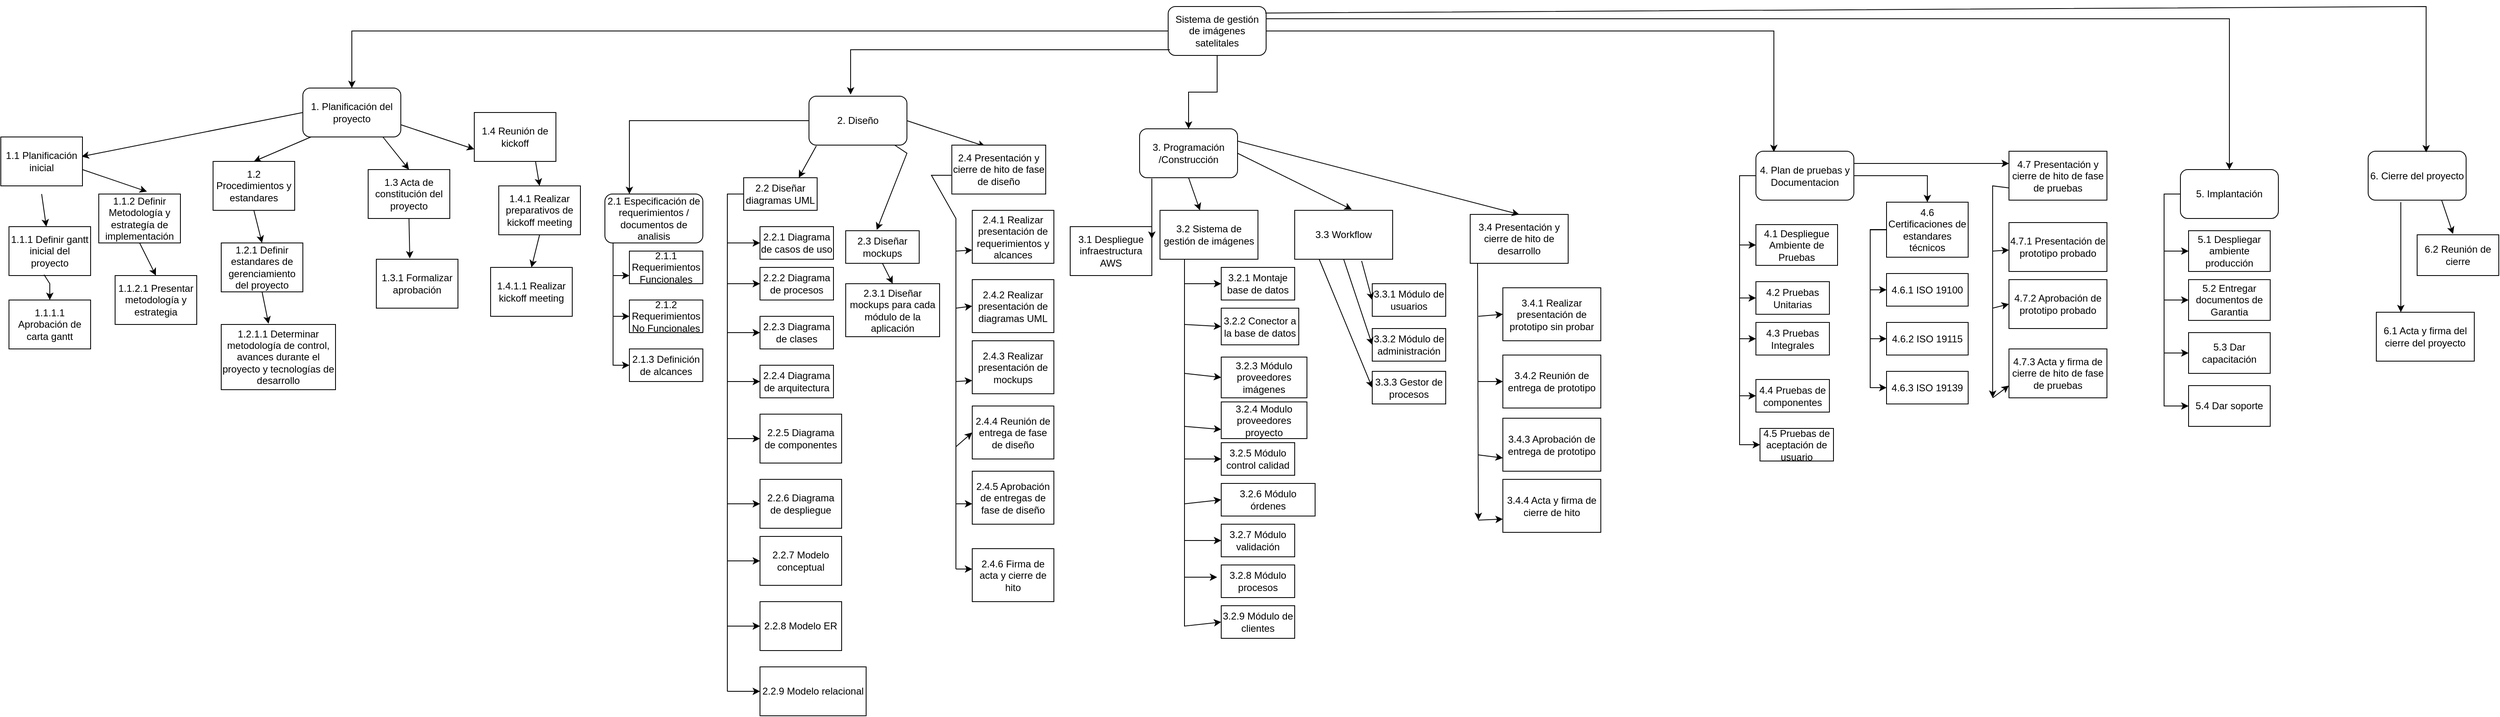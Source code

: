 <mxfile version="21.1.8" type="google" pages="3">
  <diagram name="EDT" id="ooDy3YZwr4o-sGFO0UDI">
    <mxGraphModel grid="1" page="1" gridSize="10" guides="1" tooltips="1" connect="1" arrows="1" fold="1" pageScale="1" pageWidth="850" pageHeight="1100" math="0" shadow="0">
      <root>
        <mxCell id="0" />
        <mxCell id="1" parent="0" />
        <mxCell id="aHaN28tSggkZcG17DiCT-5" style="edgeStyle=orthogonalEdgeStyle;rounded=0;orthogonalLoop=1;jettySize=auto;html=1;entryX=0.5;entryY=0;entryDx=0;entryDy=0;" edge="1" parent="1" source="4nNx_6Q7RpNZ2Hc8wG7g-3" target="JROocsRs9-1uk9x3TTZj-1">
          <mxGeometry relative="1" as="geometry" />
        </mxCell>
        <mxCell id="UXONUbeCBpdYOsr2yRpv-12" style="edgeStyle=orthogonalEdgeStyle;rounded=0;orthogonalLoop=1;jettySize=auto;html=1;exitX=0.5;exitY=1;exitDx=0;exitDy=0;entryX=0.5;entryY=0;entryDx=0;entryDy=0;" edge="1" parent="1" source="4nNx_6Q7RpNZ2Hc8wG7g-3" target="4nNx_6Q7RpNZ2Hc8wG7g-6">
          <mxGeometry relative="1" as="geometry" />
        </mxCell>
        <mxCell id="4nNx_6Q7RpNZ2Hc8wG7g-3" value="Sistema de gestión de imágenes satelitales" style="rounded=1;whiteSpace=wrap;html=1;" vertex="1" parent="1">
          <mxGeometry x="730" y="20" width="120" height="60" as="geometry" />
        </mxCell>
        <mxCell id="UXONUbeCBpdYOsr2yRpv-4" style="edgeStyle=orthogonalEdgeStyle;rounded=0;orthogonalLoop=1;jettySize=auto;html=1;exitX=0.25;exitY=1;exitDx=0;exitDy=0;entryX=0;entryY=0.75;entryDx=0;entryDy=0;" edge="1" parent="1" source="4nNx_6Q7RpNZ2Hc8wG7g-4" target="4nNx_6Q7RpNZ2Hc8wG7g-11">
          <mxGeometry relative="1" as="geometry">
            <Array as="points">
              <mxPoint x="50" y="310" />
              <mxPoint x="50" y="350" />
            </Array>
          </mxGeometry>
        </mxCell>
        <mxCell id="UXONUbeCBpdYOsr2yRpv-5" style="edgeStyle=orthogonalEdgeStyle;rounded=0;orthogonalLoop=1;jettySize=auto;html=1;exitX=0.25;exitY=1;exitDx=0;exitDy=0;entryX=0;entryY=0.5;entryDx=0;entryDy=0;" edge="1" parent="1" source="4nNx_6Q7RpNZ2Hc8wG7g-4" target="4nNx_6Q7RpNZ2Hc8wG7g-12">
          <mxGeometry relative="1" as="geometry">
            <Array as="points">
              <mxPoint x="50" y="310" />
              <mxPoint x="50" y="400" />
            </Array>
          </mxGeometry>
        </mxCell>
        <mxCell id="UXONUbeCBpdYOsr2yRpv-7" style="edgeStyle=orthogonalEdgeStyle;rounded=0;orthogonalLoop=1;jettySize=auto;html=1;exitX=0.25;exitY=1;exitDx=0;exitDy=0;entryX=0;entryY=0.5;entryDx=0;entryDy=0;" edge="1" parent="1" source="4nNx_6Q7RpNZ2Hc8wG7g-4" target="sF3VHhVPQ0-CK_i3EPUO-6">
          <mxGeometry relative="1" as="geometry">
            <Array as="points">
              <mxPoint x="50" y="310" />
              <mxPoint x="50" y="460" />
            </Array>
          </mxGeometry>
        </mxCell>
        <mxCell id="4nNx_6Q7RpNZ2Hc8wG7g-4" value="2.1 Especificación de requerimientos / documentos de analisis" style="rounded=1;whiteSpace=wrap;html=1;" vertex="1" parent="1">
          <mxGeometry x="40" y="250" width="120" height="60" as="geometry" />
        </mxCell>
        <mxCell id="4nNx_6Q7RpNZ2Hc8wG7g-6" value="3. Programación /Construcción" style="rounded=1;whiteSpace=wrap;html=1;" vertex="1" parent="1">
          <mxGeometry x="695" y="170" width="120" height="60" as="geometry" />
        </mxCell>
        <mxCell id="aHaN28tSggkZcG17DiCT-24" style="edgeStyle=orthogonalEdgeStyle;rounded=0;orthogonalLoop=1;jettySize=auto;html=1;exitX=0;exitY=0.5;exitDx=0;exitDy=0;entryX=0;entryY=0.5;entryDx=0;entryDy=0;" edge="1" parent="1" source="4nNx_6Q7RpNZ2Hc8wG7g-7" target="4nNx_6Q7RpNZ2Hc8wG7g-18">
          <mxGeometry relative="1" as="geometry" />
        </mxCell>
        <mxCell id="aHaN28tSggkZcG17DiCT-25" style="edgeStyle=orthogonalEdgeStyle;rounded=0;orthogonalLoop=1;jettySize=auto;html=1;exitX=0;exitY=0.5;exitDx=0;exitDy=0;entryX=0;entryY=0.5;entryDx=0;entryDy=0;" edge="1" parent="1" source="4nNx_6Q7RpNZ2Hc8wG7g-7" target="aHaN28tSggkZcG17DiCT-22">
          <mxGeometry relative="1" as="geometry" />
        </mxCell>
        <mxCell id="aHaN28tSggkZcG17DiCT-27" style="edgeStyle=orthogonalEdgeStyle;rounded=0;orthogonalLoop=1;jettySize=auto;html=1;exitX=0;exitY=0.5;exitDx=0;exitDy=0;entryX=0;entryY=0.5;entryDx=0;entryDy=0;" edge="1" parent="1" source="4nNx_6Q7RpNZ2Hc8wG7g-7" target="4nNx_6Q7RpNZ2Hc8wG7g-19">
          <mxGeometry relative="1" as="geometry" />
        </mxCell>
        <mxCell id="aHaN28tSggkZcG17DiCT-29" style="edgeStyle=orthogonalEdgeStyle;rounded=0;orthogonalLoop=1;jettySize=auto;html=1;exitX=0;exitY=0.5;exitDx=0;exitDy=0;entryX=0;entryY=0.5;entryDx=0;entryDy=0;" edge="1" parent="1" source="4nNx_6Q7RpNZ2Hc8wG7g-7" target="4nNx_6Q7RpNZ2Hc8wG7g-23">
          <mxGeometry relative="1" as="geometry" />
        </mxCell>
        <mxCell id="aHaN28tSggkZcG17DiCT-34" style="edgeStyle=orthogonalEdgeStyle;rounded=0;orthogonalLoop=1;jettySize=auto;html=1;exitX=0;exitY=0.5;exitDx=0;exitDy=0;entryX=0;entryY=0.5;entryDx=0;entryDy=0;" edge="1" parent="1" source="4nNx_6Q7RpNZ2Hc8wG7g-7" target="4nNx_6Q7RpNZ2Hc8wG7g-20">
          <mxGeometry relative="1" as="geometry" />
        </mxCell>
        <mxCell id="aHaN28tSggkZcG17DiCT-53" style="edgeStyle=orthogonalEdgeStyle;rounded=0;orthogonalLoop=1;jettySize=auto;html=1;exitX=1;exitY=0.5;exitDx=0;exitDy=0;" edge="1" parent="1" source="4nNx_6Q7RpNZ2Hc8wG7g-7" target="4nNx_6Q7RpNZ2Hc8wG7g-22">
          <mxGeometry relative="1" as="geometry" />
        </mxCell>
        <mxCell id="4nNx_6Q7RpNZ2Hc8wG7g-7" value="4. Plan de pruebas y Documentacion" style="rounded=1;whiteSpace=wrap;html=1;" vertex="1" parent="1">
          <mxGeometry x="1450" y="197.5" width="120" height="60" as="geometry" />
        </mxCell>
        <mxCell id="aHaN28tSggkZcG17DiCT-45" style="edgeStyle=orthogonalEdgeStyle;rounded=0;orthogonalLoop=1;jettySize=auto;html=1;exitX=0;exitY=0.5;exitDx=0;exitDy=0;entryX=0;entryY=0.5;entryDx=0;entryDy=0;" edge="1" parent="1" source="4nNx_6Q7RpNZ2Hc8wG7g-8" target="4nNx_6Q7RpNZ2Hc8wG7g-24">
          <mxGeometry relative="1" as="geometry" />
        </mxCell>
        <mxCell id="aHaN28tSggkZcG17DiCT-50" style="edgeStyle=orthogonalEdgeStyle;rounded=0;orthogonalLoop=1;jettySize=auto;html=1;exitX=0;exitY=0.5;exitDx=0;exitDy=0;entryX=0;entryY=0.5;entryDx=0;entryDy=0;" edge="1" parent="1" source="4nNx_6Q7RpNZ2Hc8wG7g-8" target="aHaN28tSggkZcG17DiCT-35">
          <mxGeometry relative="1" as="geometry" />
        </mxCell>
        <mxCell id="aHaN28tSggkZcG17DiCT-52" style="edgeStyle=orthogonalEdgeStyle;rounded=0;orthogonalLoop=1;jettySize=auto;html=1;exitX=0;exitY=0.5;exitDx=0;exitDy=0;entryX=0;entryY=0.5;entryDx=0;entryDy=0;" edge="1" parent="1" source="4nNx_6Q7RpNZ2Hc8wG7g-8" target="aHaN28tSggkZcG17DiCT-21">
          <mxGeometry relative="1" as="geometry" />
        </mxCell>
        <mxCell id="4nNx_6Q7RpNZ2Hc8wG7g-8" value="5. Implantación" style="rounded=1;whiteSpace=wrap;html=1;" vertex="1" parent="1">
          <mxGeometry x="1970" y="220" width="120" height="60" as="geometry" />
        </mxCell>
        <mxCell id="sF3VHhVPQ0-CK_i3EPUO-2" value="2. Diseño" style="rounded=1;whiteSpace=wrap;html=1;" vertex="1" parent="1">
          <mxGeometry x="290" y="130" width="120" height="60" as="geometry" />
        </mxCell>
        <mxCell id="sF3VHhVPQ0-CK_i3EPUO-4" value="3.2.4 Modulo proveedores proyecto" style="rounded=0;whiteSpace=wrap;html=1;" vertex="1" parent="1">
          <mxGeometry x="795" y="505" width="105" height="45" as="geometry" />
        </mxCell>
        <mxCell id="sF3VHhVPQ0-CK_i3EPUO-5" value="2.2.4 Diagrama de arquitectura" style="rounded=0;whiteSpace=wrap;html=1;" vertex="1" parent="1">
          <mxGeometry x="230" y="460" width="90" height="40" as="geometry" />
        </mxCell>
        <mxCell id="4nNx_6Q7RpNZ2Hc8wG7g-12" value="2.1.2 Requerimientos No Funcionales" style="rounded=0;whiteSpace=wrap;html=1;" vertex="1" parent="1">
          <mxGeometry x="70" y="380" width="90" height="40" as="geometry" />
        </mxCell>
        <mxCell id="JROocsRs9-1uk9x3TTZj-15" value="1.2 Procedimientos y estandares" style="rounded=0;whiteSpace=wrap;html=1;" vertex="1" parent="1">
          <mxGeometry x="-440" y="210" width="100" height="60" as="geometry" />
        </mxCell>
        <mxCell id="aHaN28tSggkZcG17DiCT-3" value="" style="endArrow=classic;html=1;rounded=0;exitX=0.5;exitY=1;exitDx=0;exitDy=0;entryX=0.414;entryY=-0.012;entryDx=0;entryDy=0;entryPerimeter=0;" edge="1" parent="1" source="JROocsRs9-1uk9x3TTZj-17" target="JROocsRs9-1uk9x3TTZj-18">
          <mxGeometry width="50" height="50" relative="1" as="geometry">
            <mxPoint x="-230" y="470" as="sourcePoint" />
            <mxPoint x="-180" y="420" as="targetPoint" />
          </mxGeometry>
        </mxCell>
        <mxCell id="aHaN28tSggkZcG17DiCT-7" style="edgeStyle=orthogonalEdgeStyle;rounded=0;orthogonalLoop=1;jettySize=auto;html=1;exitX=0;exitY=0.5;exitDx=0;exitDy=0;entryX=0.25;entryY=0;entryDx=0;entryDy=0;" edge="1" parent="1" source="sF3VHhVPQ0-CK_i3EPUO-2" target="4nNx_6Q7RpNZ2Hc8wG7g-4">
          <mxGeometry relative="1" as="geometry" />
        </mxCell>
        <mxCell id="JROocsRs9-1uk9x3TTZj-17" value="1.2.1 Definir estandares de gerenciamiento del proyecto" style="rounded=0;whiteSpace=wrap;html=1;" vertex="1" parent="1">
          <mxGeometry x="-430" y="310" width="100" height="60" as="geometry" />
        </mxCell>
        <mxCell id="4nNx_6Q7RpNZ2Hc8wG7g-15" value="2.2.2 Diagrama de procesos" style="rounded=0;whiteSpace=wrap;html=1;" vertex="1" parent="1">
          <mxGeometry x="230" y="340" width="90" height="40" as="geometry" />
        </mxCell>
        <mxCell id="JROocsRs9-1uk9x3TTZj-1" value="1. Planificación del proyecto" style="rounded=1;whiteSpace=wrap;html=1;" vertex="1" parent="1">
          <mxGeometry x="-330" y="120" width="120" height="60" as="geometry" />
        </mxCell>
        <mxCell id="4nNx_6Q7RpNZ2Hc8wG7g-17" value="3.2.3 Módulo proveedores imágenes" style="rounded=0;whiteSpace=wrap;html=1;" vertex="1" parent="1">
          <mxGeometry x="795" y="450" width="105" height="50" as="geometry" />
        </mxCell>
        <mxCell id="4nNx_6Q7RpNZ2Hc8wG7g-18" value="4.1 Despliegue Ambiente de Pruebas" style="rounded=0;whiteSpace=wrap;html=1;" vertex="1" parent="1">
          <mxGeometry x="1450" y="287.5" width="100" height="50" as="geometry" />
        </mxCell>
        <mxCell id="4nNx_6Q7RpNZ2Hc8wG7g-19" value="4.3 Pruebas Integrales" style="rounded=0;whiteSpace=wrap;html=1;" vertex="1" parent="1">
          <mxGeometry x="1450" y="407.5" width="90" height="40" as="geometry" />
        </mxCell>
        <mxCell id="4nNx_6Q7RpNZ2Hc8wG7g-20" value="4.5 Pruebas de aceptación de usuario" style="rounded=0;whiteSpace=wrap;html=1;" vertex="1" parent="1">
          <mxGeometry x="1455" y="537.5" width="90" height="40" as="geometry" />
        </mxCell>
        <mxCell id="4nNx_6Q7RpNZ2Hc8wG7g-21" value="3.2.1 Montaje base de datos" style="rounded=0;whiteSpace=wrap;html=1;" vertex="1" parent="1">
          <mxGeometry x="795" y="340" width="90" height="40" as="geometry" />
        </mxCell>
        <mxCell id="aHaN28tSggkZcG17DiCT-58" style="edgeStyle=orthogonalEdgeStyle;rounded=0;orthogonalLoop=1;jettySize=auto;html=1;exitX=0;exitY=0.5;exitDx=0;exitDy=0;entryX=0;entryY=0.5;entryDx=0;entryDy=0;" edge="1" parent="1" source="4nNx_6Q7RpNZ2Hc8wG7g-22" target="aHaN28tSggkZcG17DiCT-54">
          <mxGeometry relative="1" as="geometry" />
        </mxCell>
        <mxCell id="aHaN28tSggkZcG17DiCT-61" style="edgeStyle=orthogonalEdgeStyle;rounded=0;orthogonalLoop=1;jettySize=auto;html=1;exitX=0;exitY=0.5;exitDx=0;exitDy=0;entryX=0;entryY=0.5;entryDx=0;entryDy=0;" edge="1" parent="1" source="4nNx_6Q7RpNZ2Hc8wG7g-22" target="aHaN28tSggkZcG17DiCT-55">
          <mxGeometry relative="1" as="geometry" />
        </mxCell>
        <mxCell id="aHaN28tSggkZcG17DiCT-62" style="edgeStyle=orthogonalEdgeStyle;rounded=0;orthogonalLoop=1;jettySize=auto;html=1;exitX=0;exitY=0.5;exitDx=0;exitDy=0;entryX=0;entryY=0.5;entryDx=0;entryDy=0;" edge="1" parent="1" source="4nNx_6Q7RpNZ2Hc8wG7g-22" target="aHaN28tSggkZcG17DiCT-56">
          <mxGeometry relative="1" as="geometry" />
        </mxCell>
        <mxCell id="4nNx_6Q7RpNZ2Hc8wG7g-22" value="4.6 Certificaciones de estandares técnicos" style="rounded=0;whiteSpace=wrap;html=1;" vertex="1" parent="1">
          <mxGeometry x="1610" y="260" width="100" height="67.5" as="geometry" />
        </mxCell>
        <mxCell id="JROocsRs9-1uk9x3TTZj-3" value="1.1.1 Definir gantt inicial del proyecto" style="rounded=0;whiteSpace=wrap;html=1;" vertex="1" parent="1">
          <mxGeometry x="-690" y="290" width="100" height="60" as="geometry" />
        </mxCell>
        <mxCell id="sF3VHhVPQ0-CK_i3EPUO-6" value="2.1.3 Definición de alcances" style="rounded=0;whiteSpace=wrap;html=1;" vertex="1" parent="1">
          <mxGeometry x="70" y="440" width="90" height="40" as="geometry" />
        </mxCell>
        <mxCell id="sF3VHhVPQ0-CK_i3EPUO-7" value="2.2 Diseñar diagramas UML" style="rounded=0;whiteSpace=wrap;html=1;" vertex="1" parent="1">
          <mxGeometry x="210" y="230" width="90" height="40" as="geometry" />
        </mxCell>
        <mxCell id="4nNx_6Q7RpNZ2Hc8wG7g-23" value="4.4 Pruebas de componentes" style="rounded=0;whiteSpace=wrap;html=1;" vertex="1" parent="1">
          <mxGeometry x="1450" y="477.5" width="90" height="40" as="geometry" />
        </mxCell>
        <mxCell id="sF3VHhVPQ0-CK_i3EPUO-8" value="2.2.3 Diagrama de clases" style="rounded=0;whiteSpace=wrap;html=1;" vertex="1" parent="1">
          <mxGeometry x="230" y="400" width="90" height="40" as="geometry" />
        </mxCell>
        <mxCell id="JROocsRs9-1uk9x3TTZj-4" value="1.1.1.1 Aprobación de carta gantt" style="rounded=0;whiteSpace=wrap;html=1;" vertex="1" parent="1">
          <mxGeometry x="-690" y="380" width="100" height="60" as="geometry" />
        </mxCell>
        <mxCell id="JROocsRs9-1uk9x3TTZj-6" value="" style="endArrow=classic;html=1;rounded=0;exitX=0;exitY=0.5;exitDx=0;exitDy=0;entryX=0.99;entryY=0.4;entryDx=0;entryDy=0;entryPerimeter=0;" edge="1" parent="1" source="JROocsRs9-1uk9x3TTZj-1" target="JROocsRs9-1uk9x3TTZj-7">
          <mxGeometry width="50" height="50" relative="1" as="geometry">
            <mxPoint x="-410" y="140" as="sourcePoint" />
            <mxPoint x="-420" y="170" as="targetPoint" />
          </mxGeometry>
        </mxCell>
        <mxCell id="4nNx_6Q7RpNZ2Hc8wG7g-24" value="5.2 Entregar documentos de Garantia" style="rounded=0;whiteSpace=wrap;html=1;" vertex="1" parent="1">
          <mxGeometry x="1980" y="355" width="100" height="50" as="geometry" />
        </mxCell>
        <mxCell id="JROocsRs9-1uk9x3TTZj-5" value="" style="endArrow=classic;html=1;rounded=0;exitX=0.43;exitY=0.983;exitDx=0;exitDy=0;exitPerimeter=0;entryX=0.5;entryY=0;entryDx=0;entryDy=0;" edge="1" parent="1" source="JROocsRs9-1uk9x3TTZj-3" target="JROocsRs9-1uk9x3TTZj-4">
          <mxGeometry width="50" height="50" relative="1" as="geometry">
            <mxPoint x="-530" y="375" as="sourcePoint" />
            <mxPoint x="-480" y="325" as="targetPoint" />
            <Array as="points">
              <mxPoint x="-640" y="360" />
            </Array>
          </mxGeometry>
        </mxCell>
        <mxCell id="JROocsRs9-1uk9x3TTZj-7" value="1.1 Planificación inicial" style="rounded=0;whiteSpace=wrap;html=1;" vertex="1" parent="1">
          <mxGeometry x="-700" y="180" width="100" height="60" as="geometry" />
        </mxCell>
        <mxCell id="JROocsRs9-1uk9x3TTZj-10" value="1.1.2 Definir Metodología y estrategía de implementación" style="rounded=0;whiteSpace=wrap;html=1;" vertex="1" parent="1">
          <mxGeometry x="-580" y="250" width="100" height="60" as="geometry" />
        </mxCell>
        <mxCell id="JROocsRs9-1uk9x3TTZj-11" value="" style="endArrow=classic;html=1;rounded=0;exitX=1;exitY=0.5;exitDx=0;exitDy=0;entryX=0.59;entryY=-0.05;entryDx=0;entryDy=0;entryPerimeter=0;" edge="1" parent="1" target="JROocsRs9-1uk9x3TTZj-10">
          <mxGeometry width="50" height="50" relative="1" as="geometry">
            <mxPoint x="-600" y="220" as="sourcePoint" />
            <mxPoint x="60" y="350" as="targetPoint" />
          </mxGeometry>
        </mxCell>
        <mxCell id="JROocsRs9-1uk9x3TTZj-12" value="1.1.2.1 Presentar metodología y estrategia" style="rounded=0;whiteSpace=wrap;html=1;" vertex="1" parent="1">
          <mxGeometry x="-560" y="350" width="100" height="60" as="geometry" />
        </mxCell>
        <mxCell id="JROocsRs9-1uk9x3TTZj-13" value="" style="endArrow=classic;html=1;rounded=0;exitX=0.5;exitY=1;exitDx=0;exitDy=0;entryX=0.5;entryY=0;entryDx=0;entryDy=0;" edge="1" parent="1" source="JROocsRs9-1uk9x3TTZj-10" target="JROocsRs9-1uk9x3TTZj-12">
          <mxGeometry width="50" height="50" relative="1" as="geometry">
            <mxPoint x="10" y="380" as="sourcePoint" />
            <mxPoint x="-518.571" y="350" as="targetPoint" />
          </mxGeometry>
        </mxCell>
        <mxCell id="JROocsRs9-1uk9x3TTZj-14" value="" style="endArrow=classic;html=1;rounded=0;exitX=0.5;exitY=1;exitDx=0;exitDy=0;" edge="1" parent="1" target="JROocsRs9-1uk9x3TTZj-3">
          <mxGeometry width="50" height="50" relative="1" as="geometry">
            <mxPoint x="-650" y="250" as="sourcePoint" />
            <mxPoint x="-390" y="310" as="targetPoint" />
          </mxGeometry>
        </mxCell>
        <mxCell id="aHaN28tSggkZcG17DiCT-2" style="edgeStyle=orthogonalEdgeStyle;rounded=0;orthogonalLoop=1;jettySize=auto;html=1;exitX=0.5;exitY=1;exitDx=0;exitDy=0;" edge="1" parent="1" source="sF3VHhVPQ0-CK_i3EPUO-8" target="sF3VHhVPQ0-CK_i3EPUO-8">
          <mxGeometry relative="1" as="geometry" />
        </mxCell>
        <mxCell id="aHaN28tSggkZcG17DiCT-4" value="" style="endArrow=classic;html=1;rounded=0;exitX=0.5;exitY=1;exitDx=0;exitDy=0;entryX=0.5;entryY=0;entryDx=0;entryDy=0;" edge="1" parent="1" source="JROocsRs9-1uk9x3TTZj-15" target="JROocsRs9-1uk9x3TTZj-17">
          <mxGeometry width="50" height="50" relative="1" as="geometry">
            <mxPoint x="-260" y="365" as="sourcePoint" />
            <mxPoint x="-210" y="315" as="targetPoint" />
          </mxGeometry>
        </mxCell>
        <mxCell id="aHaN28tSggkZcG17DiCT-6" value="" style="endArrow=classic;html=1;rounded=0;exitX=0.083;exitY=1;exitDx=0;exitDy=0;exitPerimeter=0;entryX=0.5;entryY=0;entryDx=0;entryDy=0;" edge="1" parent="1" source="JROocsRs9-1uk9x3TTZj-1" target="JROocsRs9-1uk9x3TTZj-15">
          <mxGeometry width="50" height="50" relative="1" as="geometry">
            <mxPoint x="-360" y="350" as="sourcePoint" />
            <mxPoint x="-310" y="300" as="targetPoint" />
          </mxGeometry>
        </mxCell>
        <mxCell id="4nNx_6Q7RpNZ2Hc8wG7g-11" value="2.1.1 Requerimientos Funcionales" style="rounded=0;whiteSpace=wrap;html=1;" vertex="1" parent="1">
          <mxGeometry x="70" y="320" width="90" height="40" as="geometry" />
        </mxCell>
        <mxCell id="4nNx_6Q7RpNZ2Hc8wG7g-13" value="2.2.1 Diagrama de casos de uso" style="rounded=0;whiteSpace=wrap;html=1;" vertex="1" parent="1">
          <mxGeometry x="230" y="290" width="90" height="40" as="geometry" />
        </mxCell>
        <mxCell id="aHaN28tSggkZcG17DiCT-16" value="" style="endArrow=classic;html=1;rounded=0;exitX=0.075;exitY=1.017;exitDx=0;exitDy=0;exitPerimeter=0;entryX=0.75;entryY=0;entryDx=0;entryDy=0;" edge="1" parent="1" source="sF3VHhVPQ0-CK_i3EPUO-2" target="sF3VHhVPQ0-CK_i3EPUO-7">
          <mxGeometry width="50" height="50" relative="1" as="geometry">
            <mxPoint x="330" y="330" as="sourcePoint" />
            <mxPoint x="380" y="280" as="targetPoint" />
          </mxGeometry>
        </mxCell>
        <mxCell id="aHaN28tSggkZcG17DiCT-9" style="edgeStyle=orthogonalEdgeStyle;rounded=0;orthogonalLoop=1;jettySize=auto;html=1;exitX=0.017;exitY=0.883;exitDx=0;exitDy=0;entryX=0.425;entryY=-0.033;entryDx=0;entryDy=0;entryPerimeter=0;exitPerimeter=0;" edge="1" parent="1" source="4nNx_6Q7RpNZ2Hc8wG7g-3" target="sF3VHhVPQ0-CK_i3EPUO-2">
          <mxGeometry relative="1" as="geometry" />
        </mxCell>
        <mxCell id="aHaN28tSggkZcG17DiCT-15" style="edgeStyle=orthogonalEdgeStyle;rounded=0;orthogonalLoop=1;jettySize=auto;html=1;exitX=1;exitY=0.5;exitDx=0;exitDy=0;entryX=0.183;entryY=0.017;entryDx=0;entryDy=0;entryPerimeter=0;" edge="1" parent="1" source="4nNx_6Q7RpNZ2Hc8wG7g-3" target="4nNx_6Q7RpNZ2Hc8wG7g-7">
          <mxGeometry relative="1" as="geometry" />
        </mxCell>
        <mxCell id="aHaN28tSggkZcG17DiCT-17" style="edgeStyle=orthogonalEdgeStyle;rounded=0;orthogonalLoop=1;jettySize=auto;html=1;exitX=1;exitY=0.25;exitDx=0;exitDy=0;" edge="1" parent="1" source="4nNx_6Q7RpNZ2Hc8wG7g-3" target="4nNx_6Q7RpNZ2Hc8wG7g-8">
          <mxGeometry relative="1" as="geometry" />
        </mxCell>
        <mxCell id="JROocsRs9-1uk9x3TTZj-18" value="1.2.1.1 Determinar metodología de control, avances durante el proyecto y tecnologías de desarrollo" style="rounded=0;whiteSpace=wrap;html=1;" vertex="1" parent="1">
          <mxGeometry x="-430" y="410" width="140" height="80" as="geometry" />
        </mxCell>
        <mxCell id="JROocsRs9-1uk9x3TTZj-19" value="1.3 Acta de constitución del proyecto" style="rounded=0;whiteSpace=wrap;html=1;" vertex="1" parent="1">
          <mxGeometry x="-250" y="220" width="100" height="60" as="geometry" />
        </mxCell>
        <mxCell id="JROocsRs9-1uk9x3TTZj-20" value="" style="endArrow=classic;html=1;rounded=0;exitX=0.817;exitY=1;exitDx=0;exitDy=0;exitPerimeter=0;" edge="1" parent="1" source="JROocsRs9-1uk9x3TTZj-1">
          <mxGeometry width="50" height="50" relative="1" as="geometry">
            <mxPoint x="-170" y="350" as="sourcePoint" />
            <mxPoint x="-200" y="220" as="targetPoint" />
          </mxGeometry>
        </mxCell>
        <mxCell id="JROocsRs9-1uk9x3TTZj-21" value="1.3.1 Formalizar aprobación" style="rounded=0;whiteSpace=wrap;html=1;" vertex="1" parent="1">
          <mxGeometry x="-240" y="330" width="100" height="60" as="geometry" />
        </mxCell>
        <mxCell id="JROocsRs9-1uk9x3TTZj-22" value="" style="endArrow=classic;html=1;rounded=0;exitX=0.5;exitY=1;exitDx=0;exitDy=0;entryX=0.41;entryY=-0.017;entryDx=0;entryDy=0;entryPerimeter=0;" edge="1" parent="1" source="JROocsRs9-1uk9x3TTZj-19" target="JROocsRs9-1uk9x3TTZj-21">
          <mxGeometry width="50" height="50" relative="1" as="geometry">
            <mxPoint x="-170" y="360" as="sourcePoint" />
            <mxPoint x="-120" y="310" as="targetPoint" />
          </mxGeometry>
        </mxCell>
        <mxCell id="JROocsRs9-1uk9x3TTZj-23" value="1.4 Reunión de kickoff" style="rounded=0;whiteSpace=wrap;html=1;" vertex="1" parent="1">
          <mxGeometry x="-120" y="150" width="100" height="60" as="geometry" />
        </mxCell>
        <mxCell id="JROocsRs9-1uk9x3TTZj-24" value="1.4.1 Realizar preparativos de kickoff meeting" style="rounded=0;whiteSpace=wrap;html=1;" vertex="1" parent="1">
          <mxGeometry x="-90" y="240" width="100" height="60" as="geometry" />
        </mxCell>
        <mxCell id="JROocsRs9-1uk9x3TTZj-25" value="1.4.1.1 Realizar kickoff meeting" style="rounded=0;whiteSpace=wrap;html=1;" vertex="1" parent="1">
          <mxGeometry x="-100" y="340" width="100" height="60" as="geometry" />
        </mxCell>
        <mxCell id="JROocsRs9-1uk9x3TTZj-26" value="" style="endArrow=classic;html=1;rounded=0;exitX=1;exitY=0.75;exitDx=0;exitDy=0;entryX=0;entryY=0.75;entryDx=0;entryDy=0;" edge="1" parent="1" source="JROocsRs9-1uk9x3TTZj-1" target="JROocsRs9-1uk9x3TTZj-23">
          <mxGeometry width="50" height="50" relative="1" as="geometry">
            <mxPoint x="-170" y="370" as="sourcePoint" />
            <mxPoint x="-120" y="320" as="targetPoint" />
          </mxGeometry>
        </mxCell>
        <mxCell id="JROocsRs9-1uk9x3TTZj-27" value="" style="endArrow=classic;html=1;rounded=0;exitX=0.75;exitY=1;exitDx=0;exitDy=0;entryX=0.5;entryY=0;entryDx=0;entryDy=0;" edge="1" parent="1" source="JROocsRs9-1uk9x3TTZj-23" target="JROocsRs9-1uk9x3TTZj-24">
          <mxGeometry width="50" height="50" relative="1" as="geometry">
            <mxPoint x="-170" y="370" as="sourcePoint" />
            <mxPoint x="-120" y="320" as="targetPoint" />
          </mxGeometry>
        </mxCell>
        <mxCell id="JROocsRs9-1uk9x3TTZj-28" value="" style="endArrow=classic;html=1;rounded=0;exitX=0.5;exitY=1;exitDx=0;exitDy=0;entryX=0.5;entryY=0;entryDx=0;entryDy=0;" edge="1" parent="1" source="JROocsRs9-1uk9x3TTZj-24" target="JROocsRs9-1uk9x3TTZj-25">
          <mxGeometry width="50" height="50" relative="1" as="geometry">
            <mxPoint x="-170" y="370" as="sourcePoint" />
            <mxPoint x="-120" y="320" as="targetPoint" />
          </mxGeometry>
        </mxCell>
        <mxCell id="JROocsRs9-1uk9x3TTZj-29" value="2.2.5 Diagrama de componentes" style="rounded=0;whiteSpace=wrap;html=1;" vertex="1" parent="1">
          <mxGeometry x="230" y="520" width="100" height="60" as="geometry" />
        </mxCell>
        <mxCell id="JROocsRs9-1uk9x3TTZj-30" value="2.2.6 Diagrama de despliegue" style="rounded=0;whiteSpace=wrap;html=1;" vertex="1" parent="1">
          <mxGeometry x="230" y="600" width="100" height="60" as="geometry" />
        </mxCell>
        <mxCell id="JROocsRs9-1uk9x3TTZj-31" value="2.2.7 Modelo conceptual" style="rounded=0;whiteSpace=wrap;html=1;" vertex="1" parent="1">
          <mxGeometry x="230" y="670" width="100" height="60" as="geometry" />
        </mxCell>
        <mxCell id="JROocsRs9-1uk9x3TTZj-32" value="2.2.8 Modelo ER" style="rounded=0;whiteSpace=wrap;html=1;" vertex="1" parent="1">
          <mxGeometry x="230" y="750" width="100" height="60" as="geometry" />
        </mxCell>
        <mxCell id="aHaN28tSggkZcG17DiCT-21" value="5.4 Dar soporte" style="rounded=0;whiteSpace=wrap;html=1;" vertex="1" parent="1">
          <mxGeometry x="1980" y="485" width="100" height="50" as="geometry" />
        </mxCell>
        <mxCell id="JROocsRs9-1uk9x3TTZj-33" value="2.2.9 Modelo relacional" style="rounded=0;whiteSpace=wrap;html=1;" vertex="1" parent="1">
          <mxGeometry x="230" y="830" width="130" height="60" as="geometry" />
        </mxCell>
        <mxCell id="aHaN28tSggkZcG17DiCT-22" value="4.2 Pruebas Unitarias" style="rounded=0;whiteSpace=wrap;html=1;" vertex="1" parent="1">
          <mxGeometry x="1450" y="357.5" width="90" height="40" as="geometry" />
        </mxCell>
        <mxCell id="JROocsRs9-1uk9x3TTZj-34" value="" style="endArrow=none;html=1;rounded=0;entryX=0;entryY=0.5;entryDx=0;entryDy=0;" edge="1" parent="1" target="sF3VHhVPQ0-CK_i3EPUO-7">
          <mxGeometry width="50" height="50" relative="1" as="geometry">
            <mxPoint x="190" y="860" as="sourcePoint" />
            <mxPoint x="-10" y="530" as="targetPoint" />
            <Array as="points">
              <mxPoint x="190" y="250" />
            </Array>
          </mxGeometry>
        </mxCell>
        <mxCell id="JROocsRs9-1uk9x3TTZj-35" value="" style="endArrow=classic;html=1;rounded=0;entryX=0;entryY=0.5;entryDx=0;entryDy=0;" edge="1" parent="1" target="4nNx_6Q7RpNZ2Hc8wG7g-13">
          <mxGeometry width="50" height="50" relative="1" as="geometry">
            <mxPoint x="190" y="310" as="sourcePoint" />
            <mxPoint x="-10" y="530" as="targetPoint" />
          </mxGeometry>
        </mxCell>
        <mxCell id="JROocsRs9-1uk9x3TTZj-36" value="" style="endArrow=classic;html=1;rounded=0;entryX=0;entryY=0.5;entryDx=0;entryDy=0;" edge="1" parent="1" target="4nNx_6Q7RpNZ2Hc8wG7g-15">
          <mxGeometry width="50" height="50" relative="1" as="geometry">
            <mxPoint x="190" y="360" as="sourcePoint" />
            <mxPoint y="540" as="targetPoint" />
          </mxGeometry>
        </mxCell>
        <mxCell id="JROocsRs9-1uk9x3TTZj-37" value="" style="endArrow=classic;html=1;rounded=0;entryX=0;entryY=0.5;entryDx=0;entryDy=0;" edge="1" parent="1" target="sF3VHhVPQ0-CK_i3EPUO-8">
          <mxGeometry width="50" height="50" relative="1" as="geometry">
            <mxPoint x="190" y="420" as="sourcePoint" />
            <mxPoint x="10" y="550" as="targetPoint" />
          </mxGeometry>
        </mxCell>
        <mxCell id="JROocsRs9-1uk9x3TTZj-38" value="" style="endArrow=classic;html=1;rounded=0;entryX=0;entryY=0.5;entryDx=0;entryDy=0;" edge="1" parent="1" target="sF3VHhVPQ0-CK_i3EPUO-5">
          <mxGeometry width="50" height="50" relative="1" as="geometry">
            <mxPoint x="190" y="480" as="sourcePoint" />
            <mxPoint x="20" y="560" as="targetPoint" />
          </mxGeometry>
        </mxCell>
        <mxCell id="JROocsRs9-1uk9x3TTZj-39" value="" style="endArrow=classic;html=1;rounded=0;entryX=0;entryY=0.5;entryDx=0;entryDy=0;" edge="1" parent="1" target="JROocsRs9-1uk9x3TTZj-29">
          <mxGeometry width="50" height="50" relative="1" as="geometry">
            <mxPoint x="190" y="550" as="sourcePoint" />
            <mxPoint x="30" y="570" as="targetPoint" />
          </mxGeometry>
        </mxCell>
        <mxCell id="JROocsRs9-1uk9x3TTZj-40" value="" style="endArrow=classic;html=1;rounded=0;entryX=0;entryY=0.5;entryDx=0;entryDy=0;" edge="1" parent="1" target="JROocsRs9-1uk9x3TTZj-30">
          <mxGeometry width="50" height="50" relative="1" as="geometry">
            <mxPoint x="190" y="630" as="sourcePoint" />
            <mxPoint x="40" y="580" as="targetPoint" />
          </mxGeometry>
        </mxCell>
        <mxCell id="JROocsRs9-1uk9x3TTZj-41" value="" style="endArrow=classic;html=1;rounded=0;entryX=0;entryY=0.5;entryDx=0;entryDy=0;" edge="1" parent="1" target="JROocsRs9-1uk9x3TTZj-31">
          <mxGeometry width="50" height="50" relative="1" as="geometry">
            <mxPoint x="190" y="700" as="sourcePoint" />
            <mxPoint x="50" y="590" as="targetPoint" />
          </mxGeometry>
        </mxCell>
        <mxCell id="JROocsRs9-1uk9x3TTZj-42" value="" style="endArrow=classic;html=1;rounded=0;entryX=0;entryY=0.5;entryDx=0;entryDy=0;" edge="1" parent="1" target="JROocsRs9-1uk9x3TTZj-32">
          <mxGeometry width="50" height="50" relative="1" as="geometry">
            <mxPoint x="190" y="780" as="sourcePoint" />
            <mxPoint x="60" y="600" as="targetPoint" />
          </mxGeometry>
        </mxCell>
        <mxCell id="JROocsRs9-1uk9x3TTZj-43" value="" style="endArrow=classic;html=1;rounded=0;entryX=0;entryY=0.5;entryDx=0;entryDy=0;" edge="1" parent="1" target="JROocsRs9-1uk9x3TTZj-33">
          <mxGeometry width="50" height="50" relative="1" as="geometry">
            <mxPoint x="190" y="860" as="sourcePoint" />
            <mxPoint x="70" y="610" as="targetPoint" />
          </mxGeometry>
        </mxCell>
        <mxCell id="JROocsRs9-1uk9x3TTZj-44" value="2.3 Diseñar mockups" style="rounded=0;whiteSpace=wrap;html=1;" vertex="1" parent="1">
          <mxGeometry x="335" y="295" width="90" height="40" as="geometry" />
        </mxCell>
        <mxCell id="JROocsRs9-1uk9x3TTZj-45" value="2.3.1 Diseñar mockups para cada módulo de la aplicación" style="rounded=0;whiteSpace=wrap;html=1;" vertex="1" parent="1">
          <mxGeometry x="335" y="360" width="115" height="65" as="geometry" />
        </mxCell>
        <mxCell id="JROocsRs9-1uk9x3TTZj-46" value="" style="endArrow=classic;html=1;rounded=0;exitX=0.5;exitY=1;exitDx=0;exitDy=0;entryX=0.5;entryY=0;entryDx=0;entryDy=0;" edge="1" parent="1" source="JROocsRs9-1uk9x3TTZj-44" target="JROocsRs9-1uk9x3TTZj-45">
          <mxGeometry width="50" height="50" relative="1" as="geometry">
            <mxPoint x="375" y="265" as="sourcePoint" />
            <mxPoint x="407.5" y="305" as="targetPoint" />
          </mxGeometry>
        </mxCell>
        <mxCell id="aHaN28tSggkZcG17DiCT-35" value="5.3 Dar capacitación" style="rounded=0;whiteSpace=wrap;html=1;" vertex="1" parent="1">
          <mxGeometry x="1980" y="420" width="100" height="50" as="geometry" />
        </mxCell>
        <mxCell id="UXONUbeCBpdYOsr2yRpv-9" value="" style="endArrow=classic;html=1;rounded=0;entryX=0.422;entryY=-0.025;entryDx=0;entryDy=0;entryPerimeter=0;" edge="1" parent="1" source="sF3VHhVPQ0-CK_i3EPUO-2" target="JROocsRs9-1uk9x3TTZj-44">
          <mxGeometry width="50" height="50" relative="1" as="geometry">
            <mxPoint x="400" y="590" as="sourcePoint" />
            <mxPoint x="450" y="540" as="targetPoint" />
            <Array as="points">
              <mxPoint x="410" y="200" />
            </Array>
          </mxGeometry>
        </mxCell>
        <mxCell id="sF3VHhVPQ0-CK_i3EPUO-12" value="3.1 Despliegue infraestructura AWS" style="rounded=0;whiteSpace=wrap;html=1;" vertex="1" parent="1">
          <mxGeometry x="610" y="290" width="100" height="60" as="geometry" />
        </mxCell>
        <mxCell id="sF3VHhVPQ0-CK_i3EPUO-13" value="3.2.9 Módulo de clientes" style="rounded=0;whiteSpace=wrap;html=1;" vertex="1" parent="1">
          <mxGeometry x="795" y="755" width="90" height="40" as="geometry" />
        </mxCell>
        <mxCell id="sF3VHhVPQ0-CK_i3EPUO-14" value="3.2.8 Módulo procesos" style="rounded=0;whiteSpace=wrap;html=1;" vertex="1" parent="1">
          <mxGeometry x="795" y="705" width="90" height="40" as="geometry" />
        </mxCell>
        <mxCell id="sF3VHhVPQ0-CK_i3EPUO-15" value="3.2.5 Módulo control calidad" style="rounded=0;whiteSpace=wrap;html=1;" vertex="1" parent="1">
          <mxGeometry x="795" y="555" width="90" height="40" as="geometry" />
        </mxCell>
        <mxCell id="sF3VHhVPQ0-CK_i3EPUO-16" value="3.2.6 Módulo órdenes" style="rounded=0;whiteSpace=wrap;html=1;" vertex="1" parent="1">
          <mxGeometry x="795" y="605" width="115" height="40" as="geometry" />
        </mxCell>
        <mxCell id="sF3VHhVPQ0-CK_i3EPUO-17" value="3.2.7 Módulo validación" style="rounded=0;whiteSpace=wrap;html=1;" vertex="1" parent="1">
          <mxGeometry x="795" y="655" width="90" height="40" as="geometry" />
        </mxCell>
        <mxCell id="sF3VHhVPQ0-CK_i3EPUO-18" value="3.2.2 Conector a la base de datos" style="rounded=0;whiteSpace=wrap;html=1;" vertex="1" parent="1">
          <mxGeometry x="795" y="390" width="95" height="45" as="geometry" />
        </mxCell>
        <mxCell id="JROocsRs9-1uk9x3TTZj-48" value="" style="endArrow=classic;html=1;rounded=0;entryX=0.356;entryY=0.025;entryDx=0;entryDy=0;entryPerimeter=0;exitX=1;exitY=0.5;exitDx=0;exitDy=0;" edge="1" parent="1" source="sF3VHhVPQ0-CK_i3EPUO-2" target="JROocsRs9-1uk9x3TTZj-47">
          <mxGeometry width="50" height="50" relative="1" as="geometry">
            <mxPoint x="405" y="200" as="sourcePoint" />
            <mxPoint x="422.98" y="304" as="targetPoint" />
            <Array as="points">
              <mxPoint x="440" y="170" />
            </Array>
          </mxGeometry>
        </mxCell>
        <mxCell id="JROocsRs9-1uk9x3TTZj-49" value="2.4.1 Realizar presentación de requerimientos y alcances" style="rounded=0;whiteSpace=wrap;html=1;" vertex="1" parent="1">
          <mxGeometry x="490" y="270" width="100" height="65" as="geometry" />
        </mxCell>
        <mxCell id="sF3VHhVPQ0-CK_i3EPUO-22" style="edgeStyle=orthogonalEdgeStyle;rounded=0;orthogonalLoop=1;jettySize=auto;html=1;entryX=0;entryY=0.5;entryDx=0;entryDy=0;" edge="1" parent="1" source="JROocsRs9-1uk9x3TTZj-72" target="sF3VHhVPQ0-CK_i3EPUO-17">
          <mxGeometry relative="1" as="geometry">
            <mxPoint x="750" y="240" as="sourcePoint" />
            <mxPoint x="735" y="750" as="targetPoint" />
            <Array as="points">
              <mxPoint x="750" y="675" />
            </Array>
          </mxGeometry>
        </mxCell>
        <mxCell id="JROocsRs9-1uk9x3TTZj-52" value="2.4.4 Reunión de entrega de fase de diseño" style="rounded=0;whiteSpace=wrap;html=1;" vertex="1" parent="1">
          <mxGeometry x="490" y="510" width="100" height="65" as="geometry" />
        </mxCell>
        <mxCell id="JROocsRs9-1uk9x3TTZj-54" value="2.4.6 Firma de acta y cierre de hito" style="rounded=0;whiteSpace=wrap;html=1;" vertex="1" parent="1">
          <mxGeometry x="490" y="685" width="100" height="65" as="geometry" />
        </mxCell>
        <mxCell id="JROocsRs9-1uk9x3TTZj-51" value="2.4.3 Realizar presentación de mockups" style="rounded=0;whiteSpace=wrap;html=1;" vertex="1" parent="1">
          <mxGeometry x="490" y="430" width="100" height="65" as="geometry" />
        </mxCell>
        <mxCell id="JROocsRs9-1uk9x3TTZj-55" value="" style="endArrow=none;html=1;rounded=0;exitX=0;exitY=0.617;exitDx=0;exitDy=0;exitPerimeter=0;" edge="1" parent="1" source="JROocsRs9-1uk9x3TTZj-47">
          <mxGeometry width="50" height="50" relative="1" as="geometry">
            <mxPoint x="460" y="220" as="sourcePoint" />
            <mxPoint x="470" y="710" as="targetPoint" />
            <Array as="points">
              <mxPoint x="440" y="227" />
              <mxPoint x="470" y="280" />
            </Array>
          </mxGeometry>
        </mxCell>
        <mxCell id="JROocsRs9-1uk9x3TTZj-47" value="2.4 Presentación y cierre de hito de fase de diseño" style="rounded=0;whiteSpace=wrap;html=1;" vertex="1" parent="1">
          <mxGeometry x="465" y="190" width="115" height="60" as="geometry" />
        </mxCell>
        <mxCell id="JROocsRs9-1uk9x3TTZj-57" value="" style="endArrow=classic;html=1;rounded=0;entryX=0;entryY=0.75;entryDx=0;entryDy=0;" edge="1" parent="1" target="JROocsRs9-1uk9x3TTZj-49">
          <mxGeometry width="50" height="50" relative="1" as="geometry">
            <mxPoint x="470" y="320" as="sourcePoint" />
            <mxPoint x="500" y="370" as="targetPoint" />
          </mxGeometry>
        </mxCell>
        <mxCell id="JROocsRs9-1uk9x3TTZj-58" value="" style="endArrow=classic;html=1;rounded=0;entryX=0;entryY=0.5;entryDx=0;entryDy=0;" edge="1" parent="1" target="JROocsRs9-1uk9x3TTZj-50">
          <mxGeometry width="50" height="50" relative="1" as="geometry">
            <mxPoint x="470" y="390" as="sourcePoint" />
            <mxPoint x="510" y="380" as="targetPoint" />
          </mxGeometry>
        </mxCell>
        <mxCell id="JROocsRs9-1uk9x3TTZj-53" value="2.4.5 Aprobación de entregas de fase de diseño" style="rounded=0;whiteSpace=wrap;html=1;" vertex="1" parent="1">
          <mxGeometry x="490" y="590" width="100" height="65" as="geometry" />
        </mxCell>
        <mxCell id="JROocsRs9-1uk9x3TTZj-59" value="" style="endArrow=classic;html=1;rounded=0;entryX=0;entryY=0.75;entryDx=0;entryDy=0;" edge="1" parent="1" target="JROocsRs9-1uk9x3TTZj-51">
          <mxGeometry width="50" height="50" relative="1" as="geometry">
            <mxPoint x="470" y="480" as="sourcePoint" />
            <mxPoint x="520" y="390" as="targetPoint" />
          </mxGeometry>
        </mxCell>
        <mxCell id="JROocsRs9-1uk9x3TTZj-50" value="2.4.2 Realizar presentación de diagramas UML" style="rounded=0;whiteSpace=wrap;html=1;" vertex="1" parent="1">
          <mxGeometry x="490" y="355" width="100" height="65" as="geometry" />
        </mxCell>
        <mxCell id="JROocsRs9-1uk9x3TTZj-60" value="" style="endArrow=classic;html=1;rounded=0;entryX=0;entryY=0.5;entryDx=0;entryDy=0;" edge="1" parent="1" target="JROocsRs9-1uk9x3TTZj-52">
          <mxGeometry width="50" height="50" relative="1" as="geometry">
            <mxPoint x="470" y="560" as="sourcePoint" />
            <mxPoint x="530" y="400" as="targetPoint" />
          </mxGeometry>
        </mxCell>
        <mxCell id="JROocsRs9-1uk9x3TTZj-61" value="" style="endArrow=classic;html=1;rounded=0;" edge="1" parent="1">
          <mxGeometry width="50" height="50" relative="1" as="geometry">
            <mxPoint x="470" y="630" as="sourcePoint" />
            <mxPoint x="490" y="630" as="targetPoint" />
          </mxGeometry>
        </mxCell>
        <mxCell id="JROocsRs9-1uk9x3TTZj-63" value="" style="endArrow=classic;html=1;rounded=0;" edge="1" parent="1">
          <mxGeometry width="50" height="50" relative="1" as="geometry">
            <mxPoint x="470" y="710" as="sourcePoint" />
            <mxPoint x="490" y="710" as="targetPoint" />
          </mxGeometry>
        </mxCell>
        <mxCell id="aHaN28tSggkZcG17DiCT-54" value="4.6.1 ISO 19100" style="rounded=0;whiteSpace=wrap;html=1;" vertex="1" parent="1">
          <mxGeometry x="1610" y="347.5" width="100" height="40" as="geometry" />
        </mxCell>
        <mxCell id="aHaN28tSggkZcG17DiCT-55" value="4.6.2 ISO 19115" style="rounded=0;whiteSpace=wrap;html=1;" vertex="1" parent="1">
          <mxGeometry x="1610" y="407.5" width="100" height="40" as="geometry" />
        </mxCell>
        <mxCell id="JROocsRs9-1uk9x3TTZj-66" value="" style="endArrow=classic;html=1;rounded=0;entryX=0;entryY=0.5;entryDx=0;entryDy=0;" edge="1" parent="1" target="4nNx_6Q7RpNZ2Hc8wG7g-17">
          <mxGeometry width="50" height="50" relative="1" as="geometry">
            <mxPoint x="750" y="470" as="sourcePoint" />
            <mxPoint x="502.5" y="400" as="targetPoint" />
          </mxGeometry>
        </mxCell>
        <mxCell id="JROocsRs9-1uk9x3TTZj-67" value="" style="endArrow=classic;html=1;rounded=0;entryX=0;entryY=0.75;entryDx=0;entryDy=0;" edge="1" parent="1" target="sF3VHhVPQ0-CK_i3EPUO-4">
          <mxGeometry width="50" height="50" relative="1" as="geometry">
            <mxPoint x="750" y="535" as="sourcePoint" />
            <mxPoint x="805" y="480" as="targetPoint" />
          </mxGeometry>
        </mxCell>
        <mxCell id="JROocsRs9-1uk9x3TTZj-68" value="" style="endArrow=classic;html=1;rounded=0;entryX=0;entryY=0.5;entryDx=0;entryDy=0;" edge="1" parent="1" target="sF3VHhVPQ0-CK_i3EPUO-15">
          <mxGeometry width="50" height="50" relative="1" as="geometry">
            <mxPoint x="750" y="575" as="sourcePoint" />
            <mxPoint x="790" y="580" as="targetPoint" />
          </mxGeometry>
        </mxCell>
        <mxCell id="aHaN28tSggkZcG17DiCT-56" value="4.6.3 ISO 19139" style="rounded=0;whiteSpace=wrap;html=1;" vertex="1" parent="1">
          <mxGeometry x="1610" y="467.5" width="100" height="40" as="geometry" />
        </mxCell>
        <mxCell id="JROocsRs9-1uk9x3TTZj-70" value="" style="endArrow=classic;html=1;rounded=0;exitX=0.125;exitY=1.017;exitDx=0;exitDy=0;entryX=1;entryY=0.25;entryDx=0;entryDy=0;exitPerimeter=0;" edge="1" parent="1" source="4nNx_6Q7RpNZ2Hc8wG7g-6" target="sF3VHhVPQ0-CK_i3EPUO-12">
          <mxGeometry width="50" height="50" relative="1" as="geometry">
            <mxPoint x="760" y="410" as="sourcePoint" />
            <mxPoint x="810" y="360" as="targetPoint" />
          </mxGeometry>
        </mxCell>
        <mxCell id="sF3VHhVPQ0-CK_i3EPUO-26" value="5.1 Despliegar ambiente producción" style="rounded=0;whiteSpace=wrap;html=1;" vertex="1" parent="1">
          <mxGeometry x="1980" y="295" width="100" height="50" as="geometry" />
        </mxCell>
        <mxCell id="sF3VHhVPQ0-CK_i3EPUO-27" style="edgeStyle=orthogonalEdgeStyle;rounded=0;orthogonalLoop=1;jettySize=auto;html=1;exitX=0;exitY=0.5;exitDx=0;exitDy=0;entryX=0;entryY=0.5;entryDx=0;entryDy=0;" edge="1" parent="1" source="4nNx_6Q7RpNZ2Hc8wG7g-8" target="sF3VHhVPQ0-CK_i3EPUO-26">
          <mxGeometry relative="1" as="geometry">
            <mxPoint x="1980" y="260" as="sourcePoint" />
            <mxPoint x="1990" y="390" as="targetPoint" />
          </mxGeometry>
        </mxCell>
        <mxCell id="JROocsRs9-1uk9x3TTZj-72" value="3.2 Sistema de gestión de imágenes" style="rounded=0;whiteSpace=wrap;html=1;" vertex="1" parent="1">
          <mxGeometry x="720" y="270" width="120" height="60" as="geometry" />
        </mxCell>
        <mxCell id="JROocsRs9-1uk9x3TTZj-73" value="" style="endArrow=classic;html=1;rounded=0;entryX=0.408;entryY=0;entryDx=0;entryDy=0;entryPerimeter=0;exitX=0.5;exitY=1;exitDx=0;exitDy=0;" edge="1" parent="1" source="4nNx_6Q7RpNZ2Hc8wG7g-6" target="JROocsRs9-1uk9x3TTZj-72">
          <mxGeometry width="50" height="50" relative="1" as="geometry">
            <mxPoint x="695" y="215" as="sourcePoint" />
            <mxPoint x="810" y="360" as="targetPoint" />
          </mxGeometry>
        </mxCell>
        <mxCell id="JROocsRs9-1uk9x3TTZj-74" value="" style="endArrow=classic;html=1;rounded=0;entryX=0;entryY=0.5;entryDx=0;entryDy=0;" edge="1" parent="1" target="4nNx_6Q7RpNZ2Hc8wG7g-21">
          <mxGeometry width="50" height="50" relative="1" as="geometry">
            <mxPoint x="750" y="360" as="sourcePoint" />
            <mxPoint x="910" y="390" as="targetPoint" />
          </mxGeometry>
        </mxCell>
        <mxCell id="JROocsRs9-1uk9x3TTZj-75" value="" style="endArrow=classic;html=1;rounded=0;entryX=0;entryY=0.5;entryDx=0;entryDy=0;" edge="1" parent="1" target="sF3VHhVPQ0-CK_i3EPUO-18">
          <mxGeometry width="50" height="50" relative="1" as="geometry">
            <mxPoint x="750" y="410" as="sourcePoint" />
            <mxPoint x="920" y="400" as="targetPoint" />
          </mxGeometry>
        </mxCell>
        <mxCell id="JROocsRs9-1uk9x3TTZj-76" value="" style="endArrow=classic;html=1;rounded=0;entryX=0;entryY=0.5;entryDx=0;entryDy=0;" edge="1" parent="1" target="sF3VHhVPQ0-CK_i3EPUO-16">
          <mxGeometry width="50" height="50" relative="1" as="geometry">
            <mxPoint x="750" y="630" as="sourcePoint" />
            <mxPoint x="930" y="410" as="targetPoint" />
          </mxGeometry>
        </mxCell>
        <mxCell id="JROocsRs9-1uk9x3TTZj-77" value="" style="endArrow=classic;html=1;rounded=0;" edge="1" parent="1">
          <mxGeometry width="50" height="50" relative="1" as="geometry">
            <mxPoint x="750" y="720" as="sourcePoint" />
            <mxPoint x="790" y="720" as="targetPoint" />
          </mxGeometry>
        </mxCell>
        <mxCell id="JROocsRs9-1uk9x3TTZj-79" value="" style="endArrow=classic;html=1;rounded=0;entryX=0;entryY=0.5;entryDx=0;entryDy=0;" edge="1" parent="1" target="sF3VHhVPQ0-CK_i3EPUO-13">
          <mxGeometry width="50" height="50" relative="1" as="geometry">
            <mxPoint x="750" y="670" as="sourcePoint" />
            <mxPoint x="750" y="840" as="targetPoint" />
            <Array as="points">
              <mxPoint x="750" y="780" />
            </Array>
          </mxGeometry>
        </mxCell>
        <mxCell id="JROocsRs9-1uk9x3TTZj-80" value="3.3 Workflow" style="rounded=0;whiteSpace=wrap;html=1;" vertex="1" parent="1">
          <mxGeometry x="885" y="270" width="120" height="60" as="geometry" />
        </mxCell>
        <mxCell id="JROocsRs9-1uk9x3TTZj-83" value="" style="endArrow=classic;html=1;rounded=0;entryX=0.583;entryY=-0.017;entryDx=0;entryDy=0;entryPerimeter=0;exitX=1;exitY=0.5;exitDx=0;exitDy=0;" edge="1" parent="1" source="4nNx_6Q7RpNZ2Hc8wG7g-6" target="JROocsRs9-1uk9x3TTZj-80">
          <mxGeometry width="50" height="50" relative="1" as="geometry">
            <mxPoint x="705" y="225" as="sourcePoint" />
            <mxPoint x="678.96" y="250" as="targetPoint" />
          </mxGeometry>
        </mxCell>
        <mxCell id="JROocsRs9-1uk9x3TTZj-84" value="3.3.1 Módulo de usuarios" style="rounded=0;whiteSpace=wrap;html=1;" vertex="1" parent="1">
          <mxGeometry x="980" y="360" width="90" height="40" as="geometry" />
        </mxCell>
        <mxCell id="JROocsRs9-1uk9x3TTZj-85" value="3.3.2 Módulo de administración&lt;span style=&quot;color: rgba(0, 0, 0, 0); font-family: monospace; font-size: 0px; text-align: start;&quot;&gt;%3CmxGraphModel%3E%3Croot%3E%3CmxCell%20id%3D%220%22%2F%3E%3CmxCell%20id%3D%221%22%20parent%3D%220%22%2F%3E%3CmxCell%20id%3D%222%22%20value%3D%22M%C3%B3dulo%20de%20usuarios%22%20style%3D%22rounded%3D0%3BwhiteSpace%3Dwrap%3Bhtml%3D1%3B%22%20vertex%3D%221%22%20parent%3D%221%22%3E%3CmxGeometry%20x%3D%22880%22%20y%3D%22330%22%20width%3D%2290%22%20height%3D%2240%22%20as%3D%22geometry%22%2F%3E%3C%2FmxCell%3E%3C%2Froot%3E%3C%2FmxGraphModel%3E&lt;/span&gt;" style="rounded=0;whiteSpace=wrap;html=1;" vertex="1" parent="1">
          <mxGeometry x="980" y="415" width="90" height="40" as="geometry" />
        </mxCell>
        <mxCell id="JROocsRs9-1uk9x3TTZj-86" value="3.3.3 Gestor de procesos" style="rounded=0;whiteSpace=wrap;html=1;" vertex="1" parent="1">
          <mxGeometry x="980" y="467.5" width="90" height="40" as="geometry" />
        </mxCell>
        <mxCell id="JROocsRs9-1uk9x3TTZj-88" value="" style="endArrow=classic;html=1;rounded=0;entryX=0;entryY=0.5;entryDx=0;entryDy=0;exitX=0.683;exitY=1.033;exitDx=0;exitDy=0;exitPerimeter=0;" edge="1" parent="1" source="JROocsRs9-1uk9x3TTZj-80" target="JROocsRs9-1uk9x3TTZj-84">
          <mxGeometry width="50" height="50" relative="1" as="geometry">
            <mxPoint x="925" y="240" as="sourcePoint" />
            <mxPoint x="964.96" y="278.98" as="targetPoint" />
          </mxGeometry>
        </mxCell>
        <mxCell id="JROocsRs9-1uk9x3TTZj-89" value="" style="endArrow=classic;html=1;rounded=0;entryX=0;entryY=0.5;entryDx=0;entryDy=0;exitX=0.5;exitY=1;exitDx=0;exitDy=0;" edge="1" parent="1" source="JROocsRs9-1uk9x3TTZj-80" target="JROocsRs9-1uk9x3TTZj-85">
          <mxGeometry width="50" height="50" relative="1" as="geometry">
            <mxPoint x="976.96" y="341.98" as="sourcePoint" />
            <mxPoint x="990" y="390" as="targetPoint" />
          </mxGeometry>
        </mxCell>
        <mxCell id="JROocsRs9-1uk9x3TTZj-90" value="" style="endArrow=classic;html=1;rounded=0;entryX=0;entryY=0.5;entryDx=0;entryDy=0;exitX=0.25;exitY=1;exitDx=0;exitDy=0;" edge="1" parent="1" source="JROocsRs9-1uk9x3TTZj-80" target="JROocsRs9-1uk9x3TTZj-86">
          <mxGeometry width="50" height="50" relative="1" as="geometry">
            <mxPoint x="986.96" y="351.98" as="sourcePoint" />
            <mxPoint x="1000" y="400" as="targetPoint" />
          </mxGeometry>
        </mxCell>
        <mxCell id="JROocsRs9-1uk9x3TTZj-92" value="3.4 Presentación y cierre de hito de desarrollo" style="rounded=0;whiteSpace=wrap;html=1;" vertex="1" parent="1">
          <mxGeometry x="1100" y="275" width="120" height="60" as="geometry" />
        </mxCell>
        <mxCell id="JROocsRs9-1uk9x3TTZj-93" value="3.4.1 Realizar presentación de prototipo sin probar" style="rounded=0;whiteSpace=wrap;html=1;" vertex="1" parent="1">
          <mxGeometry x="1140" y="365" width="120" height="65" as="geometry" />
        </mxCell>
        <mxCell id="JROocsRs9-1uk9x3TTZj-94" value="3.4.2 Reunión de entrega de prototipo" style="rounded=0;whiteSpace=wrap;html=1;" vertex="1" parent="1">
          <mxGeometry x="1140" y="447.5" width="120" height="65" as="geometry" />
        </mxCell>
        <mxCell id="JROocsRs9-1uk9x3TTZj-95" value="3.4.3 Aprobación de entrega de prototipo&lt;span style=&quot;color: rgba(0, 0, 0, 0); font-family: monospace; font-size: 0px; text-align: start;&quot;&gt;%3CmxGraphModel%3E%3Croot%3E%3CmxCell%20id%3D%220%22%2F%3E%3CmxCell%20id%3D%221%22%20parent%3D%220%22%2F%3E%3CmxCell%20id%3D%222%22%20value%3D%22Realizar%20presentaci%C3%B3n%20de%20prototipo%20sin%20probar%22%20style%3D%22rounded%3D0%3BwhiteSpace%3Dwrap%3Bhtml%3D1%3B%22%20vertex%3D%221%22%20parent%3D%221%22%3E%3CmxGeometry%20x%3D%221140%22%20y%3D%22365%22%20width%3D%22120%22%20height%3D%2265%22%20as%3D%22geometry%22%2F%3E%3C%2FmxCell%3E%3C%2Froot%3E%3C%2FmxGraphModel%3E&lt;/span&gt;" style="rounded=0;whiteSpace=wrap;html=1;" vertex="1" parent="1">
          <mxGeometry x="1140" y="525" width="120" height="65" as="geometry" />
        </mxCell>
        <mxCell id="JROocsRs9-1uk9x3TTZj-96" value="3.4.4 Acta y firma de cierre de hito" style="rounded=0;whiteSpace=wrap;html=1;" vertex="1" parent="1">
          <mxGeometry x="1140" y="600" width="120" height="65" as="geometry" />
        </mxCell>
        <mxCell id="JROocsRs9-1uk9x3TTZj-97" value="" style="endArrow=classic;html=1;rounded=0;entryX=0.5;entryY=0;entryDx=0;entryDy=0;exitX=1;exitY=0.25;exitDx=0;exitDy=0;" edge="1" parent="1" source="4nNx_6Q7RpNZ2Hc8wG7g-6" target="JROocsRs9-1uk9x3TTZj-92">
          <mxGeometry width="50" height="50" relative="1" as="geometry">
            <mxPoint x="825" y="210" as="sourcePoint" />
            <mxPoint x="964.96" y="278.98" as="targetPoint" />
          </mxGeometry>
        </mxCell>
        <mxCell id="JROocsRs9-1uk9x3TTZj-98" value="" style="endArrow=classic;html=1;rounded=0;entryX=0;entryY=0.5;entryDx=0;entryDy=0;" edge="1" parent="1" target="JROocsRs9-1uk9x3TTZj-94">
          <mxGeometry width="50" height="50" relative="1" as="geometry">
            <mxPoint x="1110" y="480" as="sourcePoint" />
            <mxPoint x="990" y="610" as="targetPoint" />
          </mxGeometry>
        </mxCell>
        <mxCell id="JROocsRs9-1uk9x3TTZj-99" value="" style="endArrow=classic;html=1;rounded=0;exitX=0.075;exitY=1;exitDx=0;exitDy=0;exitPerimeter=0;" edge="1" parent="1" source="JROocsRs9-1uk9x3TTZj-92">
          <mxGeometry width="50" height="50" relative="1" as="geometry">
            <mxPoint x="825" y="195" as="sourcePoint" />
            <mxPoint x="1110" y="650" as="targetPoint" />
          </mxGeometry>
        </mxCell>
        <mxCell id="JROocsRs9-1uk9x3TTZj-100" value="" style="endArrow=classic;html=1;rounded=0;entryX=0;entryY=0.5;entryDx=0;entryDy=0;" edge="1" parent="1" target="JROocsRs9-1uk9x3TTZj-93">
          <mxGeometry width="50" height="50" relative="1" as="geometry">
            <mxPoint x="1110" y="400" as="sourcePoint" />
            <mxPoint x="990" y="610" as="targetPoint" />
          </mxGeometry>
        </mxCell>
        <mxCell id="JROocsRs9-1uk9x3TTZj-101" value="" style="endArrow=classic;html=1;rounded=0;entryX=0;entryY=0.75;entryDx=0;entryDy=0;" edge="1" parent="1" target="JROocsRs9-1uk9x3TTZj-95">
          <mxGeometry width="50" height="50" relative="1" as="geometry">
            <mxPoint x="1110" y="570" as="sourcePoint" />
            <mxPoint x="1150" y="490" as="targetPoint" />
          </mxGeometry>
        </mxCell>
        <mxCell id="JROocsRs9-1uk9x3TTZj-102" value="" style="endArrow=classic;html=1;rounded=0;entryX=0;entryY=0.75;entryDx=0;entryDy=0;" edge="1" parent="1" target="JROocsRs9-1uk9x3TTZj-96">
          <mxGeometry width="50" height="50" relative="1" as="geometry">
            <mxPoint x="1110" y="650" as="sourcePoint" />
            <mxPoint x="1140" y="480" as="targetPoint" />
          </mxGeometry>
        </mxCell>
        <mxCell id="JROocsRs9-1uk9x3TTZj-103" value="4.7 Presentación y cierre de hito de fase de pruebas" style="rounded=0;whiteSpace=wrap;html=1;" vertex="1" parent="1">
          <mxGeometry x="1760" y="197.5" width="120" height="60" as="geometry" />
        </mxCell>
        <mxCell id="JROocsRs9-1uk9x3TTZj-104" value="" style="endArrow=classic;html=1;rounded=0;exitX=1;exitY=0.25;exitDx=0;exitDy=0;entryX=0;entryY=0.25;entryDx=0;entryDy=0;" edge="1" parent="1" source="4nNx_6Q7RpNZ2Hc8wG7g-7" target="JROocsRs9-1uk9x3TTZj-103">
          <mxGeometry width="50" height="50" relative="1" as="geometry">
            <mxPoint x="1800" y="200" as="sourcePoint" />
            <mxPoint x="1850" y="150" as="targetPoint" />
          </mxGeometry>
        </mxCell>
        <mxCell id="JROocsRs9-1uk9x3TTZj-105" value="4.7.1 Presentación de prototipo probado" style="rounded=0;whiteSpace=wrap;html=1;" vertex="1" parent="1">
          <mxGeometry x="1760" y="285" width="120" height="60" as="geometry" />
        </mxCell>
        <mxCell id="JROocsRs9-1uk9x3TTZj-106" value="4.7.2 Aprobación de prototipo probado" style="rounded=0;whiteSpace=wrap;html=1;" vertex="1" parent="1">
          <mxGeometry x="1760" y="355" width="120" height="60" as="geometry" />
        </mxCell>
        <mxCell id="JROocsRs9-1uk9x3TTZj-107" value="4.7.3 Acta y firma de cierre de hito de fase de pruebas" style="rounded=0;whiteSpace=wrap;html=1;" vertex="1" parent="1">
          <mxGeometry x="1760" y="440" width="120" height="60" as="geometry" />
        </mxCell>
        <mxCell id="JROocsRs9-1uk9x3TTZj-108" value="" style="endArrow=classic;html=1;rounded=0;exitX=0;exitY=0.75;exitDx=0;exitDy=0;" edge="1" parent="1" source="JROocsRs9-1uk9x3TTZj-103">
          <mxGeometry width="50" height="50" relative="1" as="geometry">
            <mxPoint x="1800" y="200" as="sourcePoint" />
            <mxPoint x="1740" y="500" as="targetPoint" />
            <Array as="points">
              <mxPoint x="1740" y="240" />
            </Array>
          </mxGeometry>
        </mxCell>
        <mxCell id="JROocsRs9-1uk9x3TTZj-109" value="" style="endArrow=classic;html=1;rounded=0;" edge="1" parent="1" target="JROocsRs9-1uk9x3TTZj-105">
          <mxGeometry width="50" height="50" relative="1" as="geometry">
            <mxPoint x="1740" y="320" as="sourcePoint" />
            <mxPoint x="1850" y="150" as="targetPoint" />
          </mxGeometry>
        </mxCell>
        <mxCell id="JROocsRs9-1uk9x3TTZj-110" value="" style="endArrow=classic;html=1;rounded=0;entryX=0;entryY=0.5;entryDx=0;entryDy=0;" edge="1" parent="1" target="JROocsRs9-1uk9x3TTZj-106">
          <mxGeometry width="50" height="50" relative="1" as="geometry">
            <mxPoint x="1740" y="390" as="sourcePoint" />
            <mxPoint x="1770" y="328.75" as="targetPoint" />
          </mxGeometry>
        </mxCell>
        <mxCell id="JROocsRs9-1uk9x3TTZj-111" value="" style="endArrow=classic;html=1;rounded=0;entryX=0;entryY=0.75;entryDx=0;entryDy=0;" edge="1" parent="1" target="JROocsRs9-1uk9x3TTZj-107">
          <mxGeometry width="50" height="50" relative="1" as="geometry">
            <mxPoint x="1740" y="500" as="sourcePoint" />
            <mxPoint x="1780" y="338.75" as="targetPoint" />
          </mxGeometry>
        </mxCell>
        <mxCell id="JROocsRs9-1uk9x3TTZj-112" value="6. Cierre del proyecto" style="rounded=1;whiteSpace=wrap;html=1;" vertex="1" parent="1">
          <mxGeometry x="2200" y="197.5" width="120" height="60" as="geometry" />
        </mxCell>
        <mxCell id="JROocsRs9-1uk9x3TTZj-113" value="" style="endArrow=classic;html=1;rounded=0;entryX=0.592;entryY=0.025;entryDx=0;entryDy=0;entryPerimeter=0;exitX=0.992;exitY=0.133;exitDx=0;exitDy=0;exitPerimeter=0;" edge="1" parent="1" source="4nNx_6Q7RpNZ2Hc8wG7g-3" target="JROocsRs9-1uk9x3TTZj-112">
          <mxGeometry width="50" height="50" relative="1" as="geometry">
            <mxPoint x="1150" y="20" as="sourcePoint" />
            <mxPoint x="2270" y="120" as="targetPoint" />
            <Array as="points">
              <mxPoint x="2271" y="20" />
            </Array>
          </mxGeometry>
        </mxCell>
        <mxCell id="JROocsRs9-1uk9x3TTZj-114" value="6.2 Reunión de cierre" style="rounded=0;whiteSpace=wrap;html=1;" vertex="1" parent="1">
          <mxGeometry x="2260" y="300" width="100" height="50" as="geometry" />
        </mxCell>
        <mxCell id="JROocsRs9-1uk9x3TTZj-115" value="6.1 Acta y firma del cierre del proyecto" style="rounded=0;whiteSpace=wrap;html=1;" vertex="1" parent="1">
          <mxGeometry x="2210" y="395" width="120" height="60" as="geometry" />
        </mxCell>
        <mxCell id="JROocsRs9-1uk9x3TTZj-116" value="" style="endArrow=classic;html=1;rounded=0;exitX=0.75;exitY=1;exitDx=0;exitDy=0;entryX=0.44;entryY=-0.02;entryDx=0;entryDy=0;entryPerimeter=0;" edge="1" parent="1" source="JROocsRs9-1uk9x3TTZj-112" target="JROocsRs9-1uk9x3TTZj-114">
          <mxGeometry width="50" height="50" relative="1" as="geometry">
            <mxPoint x="2100" y="410" as="sourcePoint" />
            <mxPoint x="2150" y="360" as="targetPoint" />
          </mxGeometry>
        </mxCell>
        <mxCell id="JROocsRs9-1uk9x3TTZj-117" value="" style="endArrow=classic;html=1;rounded=0;entryX=0.25;entryY=0;entryDx=0;entryDy=0;" edge="1" parent="1" target="JROocsRs9-1uk9x3TTZj-115">
          <mxGeometry width="50" height="50" relative="1" as="geometry">
            <mxPoint x="2240" y="260" as="sourcePoint" />
            <mxPoint x="2314" y="309" as="targetPoint" />
          </mxGeometry>
        </mxCell>
      </root>
    </mxGraphModel>
  </diagram>
  <diagram id="O5--KqhoZoMpRxLbSwlj" name="Organigrama">
    <mxGraphModel grid="1" page="1" gridSize="10" guides="1" tooltips="1" connect="1" arrows="1" fold="1" pageScale="1" pageWidth="3300" pageHeight="4681" math="0" shadow="0">
      <root>
        <mxCell id="0" />
        <mxCell id="1" parent="0" />
        <mxCell id="MoKRa5u6_ViByZuj2Ph0-1" value="Director del Desarrollo" style="rounded=1;whiteSpace=wrap;html=1;fillColor=#dae8fc;strokeColor=#6c8ebf;" vertex="1" parent="1">
          <mxGeometry x="600" y="110" width="120" height="60" as="geometry" />
        </mxCell>
        <mxCell id="ZUIFagSBBOxQL_n9z80e-4" value="Gerente de proyectos" style="rounded=1;whiteSpace=wrap;html=1;" vertex="1" parent="1">
          <mxGeometry x="250" y="270" width="140" height="40" as="geometry" />
        </mxCell>
        <mxCell id="MoKRa5u6_ViByZuj2Ph0-8" style="edgeStyle=orthogonalEdgeStyle;rounded=0;orthogonalLoop=1;jettySize=auto;html=1;exitX=1;exitY=0.5;exitDx=0;exitDy=0;" edge="1" parent="1" source="MoKRa5u6_ViByZuj2Ph0-6" target="MoKRa5u6_ViByZuj2Ph0-1">
          <mxGeometry relative="1" as="geometry" />
        </mxCell>
        <mxCell id="MoKRa5u6_ViByZuj2Ph0-14" style="edgeStyle=orthogonalEdgeStyle;rounded=0;orthogonalLoop=1;jettySize=auto;html=1;exitX=0.5;exitY=1;exitDx=0;exitDy=0;entryX=1;entryY=0.5;entryDx=0;entryDy=0;" edge="1" parent="1" source="MoKRa5u6_ViByZuj2Ph0-6" target="MoKRa5u6_ViByZuj2Ph0-9">
          <mxGeometry relative="1" as="geometry" />
        </mxCell>
        <mxCell id="MoKRa5u6_ViByZuj2Ph0-15" style="edgeStyle=orthogonalEdgeStyle;rounded=0;orthogonalLoop=1;jettySize=auto;html=1;exitX=0.5;exitY=1;exitDx=0;exitDy=0;entryX=0;entryY=0.5;entryDx=0;entryDy=0;" edge="1" parent="1" source="MoKRa5u6_ViByZuj2Ph0-6" target="MoKRa5u6_ViByZuj2Ph0-11">
          <mxGeometry relative="1" as="geometry" />
        </mxCell>
        <mxCell id="MoKRa5u6_ViByZuj2Ph0-16" style="edgeStyle=orthogonalEdgeStyle;rounded=0;orthogonalLoop=1;jettySize=auto;html=1;exitX=0.5;exitY=1;exitDx=0;exitDy=0;entryX=1;entryY=0.5;entryDx=0;entryDy=0;" edge="1" parent="1" source="MoKRa5u6_ViByZuj2Ph0-6" target="MoKRa5u6_ViByZuj2Ph0-10">
          <mxGeometry relative="1" as="geometry" />
        </mxCell>
        <mxCell id="MoKRa5u6_ViByZuj2Ph0-17" style="edgeStyle=orthogonalEdgeStyle;rounded=0;orthogonalLoop=1;jettySize=auto;html=1;exitX=0.5;exitY=1;exitDx=0;exitDy=0;entryX=0;entryY=0.5;entryDx=0;entryDy=0;" edge="1" parent="1" source="MoKRa5u6_ViByZuj2Ph0-6" target="MoKRa5u6_ViByZuj2Ph0-12">
          <mxGeometry relative="1" as="geometry" />
        </mxCell>
        <mxCell id="MoKRa5u6_ViByZuj2Ph0-6" value="Dirección de Desarrollo" style="rounded=0;whiteSpace=wrap;html=1;fillColor=#fff2cc;strokeColor=#d6b656;" vertex="1" parent="1">
          <mxGeometry x="440" y="110" width="120" height="60" as="geometry" />
        </mxCell>
        <mxCell id="MoKRa5u6_ViByZuj2Ph0-18" style="edgeStyle=orthogonalEdgeStyle;rounded=0;orthogonalLoop=1;jettySize=auto;html=1;exitX=0;exitY=0.5;exitDx=0;exitDy=0;entryX=0;entryY=0.5;entryDx=0;entryDy=0;" edge="1" parent="1" source="MoKRa5u6_ViByZuj2Ph0-9" target="ZUIFagSBBOxQL_n9z80e-4">
          <mxGeometry relative="1" as="geometry" />
        </mxCell>
        <mxCell id="MoKRa5u6_ViByZuj2Ph0-21" style="edgeStyle=orthogonalEdgeStyle;rounded=0;orthogonalLoop=1;jettySize=auto;html=1;exitX=0;exitY=0.5;exitDx=0;exitDy=0;entryX=0;entryY=0.5;entryDx=0;entryDy=0;" edge="1" parent="1" source="MoKRa5u6_ViByZuj2Ph0-9" target="MoKRa5u6_ViByZuj2Ph0-19">
          <mxGeometry relative="1" as="geometry" />
        </mxCell>
        <mxCell id="MoKRa5u6_ViByZuj2Ph0-22" style="edgeStyle=orthogonalEdgeStyle;rounded=0;orthogonalLoop=1;jettySize=auto;html=1;exitX=0;exitY=0.5;exitDx=0;exitDy=0;entryX=0;entryY=0.5;entryDx=0;entryDy=0;" edge="1" parent="1" source="MoKRa5u6_ViByZuj2Ph0-9" target="MoKRa5u6_ViByZuj2Ph0-20">
          <mxGeometry relative="1" as="geometry" />
        </mxCell>
        <mxCell id="MoKRa5u6_ViByZuj2Ph0-40" style="edgeStyle=orthogonalEdgeStyle;rounded=0;orthogonalLoop=1;jettySize=auto;html=1;exitX=0;exitY=0.5;exitDx=0;exitDy=0;entryX=0;entryY=0.5;entryDx=0;entryDy=0;" edge="1" parent="1" source="MoKRa5u6_ViByZuj2Ph0-9" target="MoKRa5u6_ViByZuj2Ph0-39">
          <mxGeometry relative="1" as="geometry" />
        </mxCell>
        <mxCell id="MoKRa5u6_ViByZuj2Ph0-9" value="Equipo de Desarrollo de Software" style="rounded=0;whiteSpace=wrap;html=1;fillColor=#fff2cc;strokeColor=#d6b656;" vertex="1" parent="1">
          <mxGeometry x="280" y="200" width="120" height="60" as="geometry" />
        </mxCell>
        <mxCell id="MoKRa5u6_ViByZuj2Ph0-29" style="edgeStyle=orthogonalEdgeStyle;rounded=0;orthogonalLoop=1;jettySize=auto;html=1;exitX=0;exitY=0.5;exitDx=0;exitDy=0;entryX=0;entryY=0.5;entryDx=0;entryDy=0;" edge="1" parent="1" source="MoKRa5u6_ViByZuj2Ph0-10" target="MoKRa5u6_ViByZuj2Ph0-23">
          <mxGeometry relative="1" as="geometry" />
        </mxCell>
        <mxCell id="MoKRa5u6_ViByZuj2Ph0-30" style="edgeStyle=orthogonalEdgeStyle;rounded=0;orthogonalLoop=1;jettySize=auto;html=1;exitX=0;exitY=0.5;exitDx=0;exitDy=0;entryX=0;entryY=0.5;entryDx=0;entryDy=0;" edge="1" parent="1" source="MoKRa5u6_ViByZuj2Ph0-10" target="MoKRa5u6_ViByZuj2Ph0-24">
          <mxGeometry relative="1" as="geometry" />
        </mxCell>
        <mxCell id="MoKRa5u6_ViByZuj2Ph0-31" style="edgeStyle=orthogonalEdgeStyle;rounded=0;orthogonalLoop=1;jettySize=auto;html=1;exitX=0;exitY=0.5;exitDx=0;exitDy=0;entryX=0;entryY=0.5;entryDx=0;entryDy=0;" edge="1" parent="1" source="MoKRa5u6_ViByZuj2Ph0-10" target="MoKRa5u6_ViByZuj2Ph0-25">
          <mxGeometry relative="1" as="geometry" />
        </mxCell>
        <mxCell id="MoKRa5u6_ViByZuj2Ph0-10" value="Equipo de Implementación y Soporte" style="rounded=0;whiteSpace=wrap;html=1;fillColor=#fff2cc;strokeColor=#d6b656;" vertex="1" parent="1">
          <mxGeometry x="280" y="479" width="120" height="60" as="geometry" />
        </mxCell>
        <mxCell id="ZUIFagSBBOxQL_n9z80e-6" style="edgeStyle=orthogonalEdgeStyle;rounded=0;orthogonalLoop=1;jettySize=auto;html=1;exitX=1;exitY=0.5;exitDx=0;exitDy=0;entryX=1;entryY=0.75;entryDx=0;entryDy=0;" edge="1" parent="1" source="MoKRa5u6_ViByZuj2Ph0-11" target="MoKRa5u6_ViByZuj2Ph0-26">
          <mxGeometry relative="1" as="geometry" />
        </mxCell>
        <mxCell id="ZUIFagSBBOxQL_n9z80e-7" style="edgeStyle=orthogonalEdgeStyle;rounded=0;orthogonalLoop=1;jettySize=auto;html=1;exitX=1;exitY=0.5;exitDx=0;exitDy=0;entryX=1;entryY=0.75;entryDx=0;entryDy=0;" edge="1" parent="1" source="MoKRa5u6_ViByZuj2Ph0-11" target="MoKRa5u6_ViByZuj2Ph0-27">
          <mxGeometry relative="1" as="geometry" />
        </mxCell>
        <mxCell id="ZUIFagSBBOxQL_n9z80e-8" style="edgeStyle=orthogonalEdgeStyle;rounded=0;orthogonalLoop=1;jettySize=auto;html=1;exitX=1;exitY=0.5;exitDx=0;exitDy=0;entryX=1;entryY=0.75;entryDx=0;entryDy=0;" edge="1" parent="1" source="MoKRa5u6_ViByZuj2Ph0-11" target="MoKRa5u6_ViByZuj2Ph0-28">
          <mxGeometry relative="1" as="geometry" />
        </mxCell>
        <mxCell id="MoKRa5u6_ViByZuj2Ph0-11" value="Equipo de Gestión de Proyectos" style="rounded=0;whiteSpace=wrap;html=1;fillColor=#fff2cc;strokeColor=#d6b656;" vertex="1" parent="1">
          <mxGeometry x="590" y="200" width="120" height="60" as="geometry" />
        </mxCell>
        <mxCell id="MoKRa5u6_ViByZuj2Ph0-36" style="edgeStyle=orthogonalEdgeStyle;rounded=0;orthogonalLoop=1;jettySize=auto;html=1;exitX=1;exitY=0.5;exitDx=0;exitDy=0;entryX=1;entryY=0.5;entryDx=0;entryDy=0;" edge="1" parent="1" source="MoKRa5u6_ViByZuj2Ph0-12" target="MoKRa5u6_ViByZuj2Ph0-32">
          <mxGeometry relative="1" as="geometry" />
        </mxCell>
        <mxCell id="MoKRa5u6_ViByZuj2Ph0-37" style="edgeStyle=orthogonalEdgeStyle;rounded=0;orthogonalLoop=1;jettySize=auto;html=1;exitX=1;exitY=0.5;exitDx=0;exitDy=0;entryX=1;entryY=0.5;entryDx=0;entryDy=0;" edge="1" parent="1" source="MoKRa5u6_ViByZuj2Ph0-12" target="MoKRa5u6_ViByZuj2Ph0-33">
          <mxGeometry relative="1" as="geometry" />
        </mxCell>
        <mxCell id="MoKRa5u6_ViByZuj2Ph0-38" style="edgeStyle=orthogonalEdgeStyle;rounded=0;orthogonalLoop=1;jettySize=auto;html=1;exitX=1;exitY=0.5;exitDx=0;exitDy=0;entryX=1;entryY=0.5;entryDx=0;entryDy=0;" edge="1" parent="1" source="MoKRa5u6_ViByZuj2Ph0-12" target="MoKRa5u6_ViByZuj2Ph0-34">
          <mxGeometry relative="1" as="geometry" />
        </mxCell>
        <mxCell id="MoKRa5u6_ViByZuj2Ph0-12" value="Equipo de Gestión de Imágenes Satelitales" style="rounded=0;whiteSpace=wrap;html=1;fillColor=#fff2cc;strokeColor=#d6b656;" vertex="1" parent="1">
          <mxGeometry x="640" y="479" width="120" height="60" as="geometry" />
        </mxCell>
        <mxCell id="MoKRa5u6_ViByZuj2Ph0-19" value="Desarrolladores de Software" style="rounded=1;whiteSpace=wrap;html=1;" vertex="1" parent="1">
          <mxGeometry x="250" y="320" width="140" height="40" as="geometry" />
        </mxCell>
        <mxCell id="MoKRa5u6_ViByZuj2Ph0-20" value="Ingenieros de Calidad (QA)" style="rounded=1;whiteSpace=wrap;html=1;" vertex="1" parent="1">
          <mxGeometry x="250" y="420" width="140" height="40" as="geometry" />
        </mxCell>
        <mxCell id="MoKRa5u6_ViByZuj2Ph0-23" value="Gerente de Implementación" style="rounded=1;whiteSpace=wrap;html=1;" vertex="1" parent="1">
          <mxGeometry x="250" y="549" width="140" height="40" as="geometry" />
        </mxCell>
        <mxCell id="MoKRa5u6_ViByZuj2Ph0-24" value="Especialistas en Capacitación y Entrenamiento" style="rounded=1;whiteSpace=wrap;html=1;" vertex="1" parent="1">
          <mxGeometry x="250" y="599" width="170" height="40" as="geometry" />
        </mxCell>
        <mxCell id="MoKRa5u6_ViByZuj2Ph0-25" value="Especialistas en Implementación" style="rounded=1;whiteSpace=wrap;html=1;" vertex="1" parent="1">
          <mxGeometry x="250" y="649" width="140" height="40" as="geometry" />
        </mxCell>
        <mxCell id="MoKRa5u6_ViByZuj2Ph0-26" value="Gerente de gestion proyectos" style="rounded=1;whiteSpace=wrap;html=1;" vertex="1" parent="1">
          <mxGeometry x="610" y="270" width="140" height="40" as="geometry" />
        </mxCell>
        <mxCell id="MoKRa5u6_ViByZuj2Ph0-27" value="Coordinador de Proyectos" style="rounded=1;whiteSpace=wrap;html=1;" vertex="1" parent="1">
          <mxGeometry x="610" y="320" width="140" height="40" as="geometry" />
        </mxCell>
        <mxCell id="MoKRa5u6_ViByZuj2Ph0-28" value="Analista de Proyectos" style="rounded=1;whiteSpace=wrap;html=1;" vertex="1" parent="1">
          <mxGeometry x="610" y="370" width="140" height="40" as="geometry" />
        </mxCell>
        <mxCell id="MoKRa5u6_ViByZuj2Ph0-32" value="Director de la Agencia Chilena del Espacio" style="rounded=1;whiteSpace=wrap;html=1;" vertex="1" parent="1">
          <mxGeometry x="600" y="549" width="140" height="40" as="geometry" />
        </mxCell>
        <mxCell id="MoKRa5u6_ViByZuj2Ph0-33" value="&lt;div&gt;&lt;br&gt;&lt;/div&gt;&lt;div&gt;Especialistas en Imágenes Satelitales&lt;/div&gt;&lt;div&gt;&lt;br&gt;&lt;/div&gt;" style="rounded=1;whiteSpace=wrap;html=1;" vertex="1" parent="1">
          <mxGeometry x="600" y="599" width="160" height="40" as="geometry" />
        </mxCell>
        <mxCell id="MoKRa5u6_ViByZuj2Ph0-34" value="Personal de Soporte y Atención al Cliente" style="rounded=1;whiteSpace=wrap;html=1;" vertex="1" parent="1">
          <mxGeometry x="600" y="649" width="140" height="40" as="geometry" />
        </mxCell>
        <mxCell id="MoKRa5u6_ViByZuj2Ph0-39" value="Diseñadores de Interfaz de Usuario" style="rounded=1;whiteSpace=wrap;html=1;" vertex="1" parent="1">
          <mxGeometry x="250" y="370" width="140" height="40" as="geometry" />
        </mxCell>
      </root>
    </mxGraphModel>
  </diagram>
  <diagram id="DSts874ALM0ak7NWQdfJ" name="Ruta crítica">
    <mxGraphModel grid="1" page="1" gridSize="10" guides="1" tooltips="1" connect="1" arrows="1" fold="1" pageScale="1" pageWidth="827" pageHeight="1169" math="0" shadow="0">
      <root>
        <mxCell id="0" />
        <mxCell id="1" parent="0" />
        <mxCell id="u0-EaZ8HYfbsrTbvXA1t-9" style="edgeStyle=orthogonalEdgeStyle;rounded=0;orthogonalLoop=1;jettySize=auto;html=1;exitX=1;exitY=0.5;exitDx=0;exitDy=0;entryX=0;entryY=0.5;entryDx=0;entryDy=0;" edge="1" parent="1" target="u0-EaZ8HYfbsrTbvXA1t-2">
          <mxGeometry relative="1" as="geometry" />
        </mxCell>
        <mxCell id="u0-EaZ8HYfbsrTbvXA1t-10" style="edgeStyle=orthogonalEdgeStyle;rounded=0;orthogonalLoop=1;jettySize=auto;html=1;exitX=1;exitY=0.5;exitDx=0;exitDy=0;entryX=0;entryY=0.608;entryDx=0;entryDy=0;entryPerimeter=0;" edge="1" parent="1" target="u0-EaZ8HYfbsrTbvXA1t-3">
          <mxGeometry relative="1" as="geometry" />
        </mxCell>
        <mxCell id="u0-EaZ8HYfbsrTbvXA1t-11" style="edgeStyle=orthogonalEdgeStyle;rounded=0;orthogonalLoop=1;jettySize=auto;html=1;exitX=1;exitY=0.5;exitDx=0;exitDy=0;entryX=-0.025;entryY=0.583;entryDx=0;entryDy=0;entryPerimeter=0;" edge="1" parent="1" target="u0-EaZ8HYfbsrTbvXA1t-8">
          <mxGeometry relative="1" as="geometry" />
        </mxCell>
        <mxCell id="JGOr4IEqXqneIB8ennYa-2" style="edgeStyle=orthogonalEdgeStyle;rounded=0;orthogonalLoop=1;jettySize=auto;html=1;entryX=-0.008;entryY=0.575;entryDx=0;entryDy=0;entryPerimeter=0;" edge="1" parent="1" source="u0-EaZ8HYfbsrTbvXA1t-2" target="u0-EaZ8HYfbsrTbvXA1t-8">
          <mxGeometry relative="1" as="geometry" />
        </mxCell>
        <mxCell id="u0-EaZ8HYfbsrTbvXA1t-2" value="D" style="ellipse;whiteSpace=wrap;html=1;fontStyle=1;movable=1;resizable=1;rotatable=1;deletable=1;editable=1;locked=0;connectable=1;" vertex="1" parent="1">
          <mxGeometry x="460" y="310" width="120" height="120" as="geometry" />
        </mxCell>
        <mxCell id="u0-EaZ8HYfbsrTbvXA1t-6" style="edgeStyle=orthogonalEdgeStyle;rounded=0;orthogonalLoop=1;jettySize=auto;html=1;exitX=1;exitY=0.5;exitDx=0;exitDy=0;" edge="1" parent="1" source="u0-EaZ8HYfbsrTbvXA1t-3">
          <mxGeometry relative="1" as="geometry">
            <mxPoint x="650" y="610" as="targetPoint" />
          </mxGeometry>
        </mxCell>
        <mxCell id="u0-EaZ8HYfbsrTbvXA1t-3" value="E" style="ellipse;whiteSpace=wrap;html=1;" vertex="1" parent="1">
          <mxGeometry x="460" y="550" width="120" height="120" as="geometry" />
        </mxCell>
        <mxCell id="u0-EaZ8HYfbsrTbvXA1t-13" style="edgeStyle=orthogonalEdgeStyle;rounded=0;orthogonalLoop=1;jettySize=auto;html=1;exitX=1;exitY=0.5;exitDx=0;exitDy=0;entryX=0.5;entryY=1;entryDx=0;entryDy=0;" edge="1" parent="1" source="u0-EaZ8HYfbsrTbvXA1t-7" target="u0-EaZ8HYfbsrTbvXA1t-8">
          <mxGeometry relative="1" as="geometry" />
        </mxCell>
        <mxCell id="u0-EaZ8HYfbsrTbvXA1t-7" value="F" style="ellipse;whiteSpace=wrap;html=1;" vertex="1" parent="1">
          <mxGeometry x="650" y="550" width="120" height="120" as="geometry" />
        </mxCell>
        <mxCell id="u0-EaZ8HYfbsrTbvXA1t-8" value="FIN" style="ellipse;whiteSpace=wrap;html=1;" vertex="1" parent="1">
          <mxGeometry x="780" y="190" width="120" height="120" as="geometry" />
        </mxCell>
        <mxCell id="CSTFGmL16iKSQHkDP9G3-1" value="3" style="text;html=1;strokeColor=none;fillColor=none;align=center;verticalAlign=middle;whiteSpace=wrap;rounded=0;movable=1;resizable=1;rotatable=1;deletable=1;editable=1;locked=0;connectable=1;" vertex="1" parent="1">
          <mxGeometry x="490" y="320" width="60" height="30" as="geometry" />
        </mxCell>
        <mxCell id="u0-EaZ8HYfbsrTbvXA1t-17" style="edgeStyle=orthogonalEdgeStyle;rounded=0;orthogonalLoop=1;jettySize=auto;html=1;exitX=1;exitY=0.5;exitDx=0;exitDy=0;entryX=0.017;entryY=0.592;entryDx=0;entryDy=0;entryPerimeter=0;" edge="1" parent="1" source="u0-EaZ8HYfbsrTbvXA1t-14" target="u0-EaZ8HYfbsrTbvXA1t-15">
          <mxGeometry relative="1" as="geometry" />
        </mxCell>
        <mxCell id="u0-EaZ8HYfbsrTbvXA1t-18" style="edgeStyle=orthogonalEdgeStyle;rounded=0;orthogonalLoop=1;jettySize=auto;html=1;exitX=1;exitY=0.5;exitDx=0;exitDy=0;entryX=0.017;entryY=0.608;entryDx=0;entryDy=0;entryPerimeter=0;" edge="1" parent="1" source="u0-EaZ8HYfbsrTbvXA1t-14" target="u0-EaZ8HYfbsrTbvXA1t-16">
          <mxGeometry relative="1" as="geometry" />
        </mxCell>
        <mxCell id="u0-EaZ8HYfbsrTbvXA1t-14" value="A" style="ellipse;whiteSpace=wrap;html=1;" vertex="1" parent="1">
          <mxGeometry x="90" y="320" width="120" height="120" as="geometry" />
        </mxCell>
        <mxCell id="u0-EaZ8HYfbsrTbvXA1t-21" style="edgeStyle=orthogonalEdgeStyle;rounded=0;orthogonalLoop=1;jettySize=auto;html=1;exitX=1;exitY=0.5;exitDx=0;exitDy=0;entryX=0.008;entryY=0.583;entryDx=0;entryDy=0;entryPerimeter=0;" edge="1" parent="1" source="u0-EaZ8HYfbsrTbvXA1t-15" target="u0-EaZ8HYfbsrTbvXA1t-8">
          <mxGeometry relative="1" as="geometry" />
        </mxCell>
        <mxCell id="u0-EaZ8HYfbsrTbvXA1t-15" value="B" style="ellipse;whiteSpace=wrap;html=1;" vertex="1" parent="1">
          <mxGeometry x="260" y="200" width="120" height="120" as="geometry" />
        </mxCell>
        <mxCell id="u0-EaZ8HYfbsrTbvXA1t-19" style="edgeStyle=orthogonalEdgeStyle;rounded=0;orthogonalLoop=1;jettySize=auto;html=1;exitX=1;exitY=0.5;exitDx=0;exitDy=0;" edge="1" parent="1" source="u0-EaZ8HYfbsrTbvXA1t-16" target="u0-EaZ8HYfbsrTbvXA1t-2">
          <mxGeometry relative="1" as="geometry" />
        </mxCell>
        <mxCell id="u0-EaZ8HYfbsrTbvXA1t-20" style="edgeStyle=orthogonalEdgeStyle;rounded=0;orthogonalLoop=1;jettySize=auto;html=1;exitX=1;exitY=0.5;exitDx=0;exitDy=0;entryX=0;entryY=0.575;entryDx=0;entryDy=0;entryPerimeter=0;" edge="1" parent="1" source="u0-EaZ8HYfbsrTbvXA1t-16" target="u0-EaZ8HYfbsrTbvXA1t-3">
          <mxGeometry relative="1" as="geometry" />
        </mxCell>
        <mxCell id="u0-EaZ8HYfbsrTbvXA1t-16" value="C" style="ellipse;whiteSpace=wrap;html=1;" vertex="1" parent="1">
          <mxGeometry x="260" y="420" width="120" height="120" as="geometry" />
        </mxCell>
        <mxCell id="u0-EaZ8HYfbsrTbvXA1t-22" value="10" style="text;html=1;strokeColor=none;fillColor=none;align=center;verticalAlign=middle;whiteSpace=wrap;rounded=0;movable=1;resizable=1;rotatable=1;deletable=1;editable=1;locked=0;connectable=1;" vertex="1" parent="1">
          <mxGeometry x="520" y="335" width="60" height="30" as="geometry" />
        </mxCell>
        <mxCell id="uDTLivM_ZwvS6gr-diuu-1" value="0" style="text;html=1;strokeColor=none;fillColor=none;align=center;verticalAlign=middle;whiteSpace=wrap;rounded=0;movable=1;resizable=1;rotatable=1;deletable=1;editable=1;locked=0;connectable=1;" vertex="1" parent="1">
          <mxGeometry x="80" y="350" width="60" height="30" as="geometry" />
        </mxCell>
        <mxCell id="uDTLivM_ZwvS6gr-diuu-2" value="7" style="text;html=1;strokeColor=none;fillColor=none;align=center;verticalAlign=middle;whiteSpace=wrap;rounded=0;movable=1;resizable=1;rotatable=1;deletable=1;editable=1;locked=0;connectable=1;" vertex="1" parent="1">
          <mxGeometry x="460" y="340" width="60" height="30" as="geometry" />
        </mxCell>
        <mxCell id="uDTLivM_ZwvS6gr-diuu-3" value="7" style="text;html=1;strokeColor=none;fillColor=none;align=center;verticalAlign=middle;whiteSpace=wrap;rounded=0;movable=1;resizable=1;rotatable=1;deletable=1;editable=1;locked=0;connectable=1;" vertex="1" parent="1">
          <mxGeometry x="460" y="365" width="60" height="30" as="geometry" />
        </mxCell>
        <mxCell id="uDTLivM_ZwvS6gr-diuu-5" value="10" style="text;html=1;strokeColor=none;fillColor=none;align=center;verticalAlign=middle;whiteSpace=wrap;rounded=0;movable=1;resizable=1;rotatable=1;deletable=1;editable=1;locked=0;connectable=1;" vertex="1" parent="1">
          <mxGeometry x="520" y="370" width="60" height="30" as="geometry" />
        </mxCell>
        <mxCell id="uDTLivM_ZwvS6gr-diuu-6" value="0" style="text;html=1;strokeColor=none;fillColor=none;align=center;verticalAlign=middle;whiteSpace=wrap;rounded=0;movable=1;resizable=1;rotatable=1;deletable=1;editable=1;locked=0;connectable=1;" vertex="1" parent="1">
          <mxGeometry x="490" y="390" width="60" height="30" as="geometry" />
        </mxCell>
        <mxCell id="7ik8YxW-Rgk7G-raSKME-1" value="B" style="ellipse;whiteSpace=wrap;html=1;" vertex="1" parent="1">
          <mxGeometry x="260" y="200" width="120" height="120" as="geometry" />
        </mxCell>
        <mxCell id="7ik8YxW-Rgk7G-raSKME-2" value="2" style="text;html=1;strokeColor=none;fillColor=none;align=center;verticalAlign=middle;whiteSpace=wrap;rounded=0;movable=1;resizable=1;rotatable=1;deletable=1;editable=1;locked=0;connectable=1;" vertex="1" parent="1">
          <mxGeometry x="290" y="200" width="60" height="30" as="geometry" />
        </mxCell>
        <mxCell id="7ik8YxW-Rgk7G-raSKME-3" value="6" style="text;html=1;strokeColor=none;fillColor=none;align=center;verticalAlign=middle;whiteSpace=wrap;rounded=0;movable=1;resizable=1;rotatable=1;deletable=1;editable=1;locked=0;connectable=1;" vertex="1" parent="1">
          <mxGeometry x="290" y="280" width="60" height="30" as="geometry" />
        </mxCell>
        <mxCell id="7ik8YxW-Rgk7G-raSKME-4" value="2" style="text;html=1;strokeColor=none;fillColor=none;align=center;verticalAlign=middle;whiteSpace=wrap;rounded=0;movable=1;resizable=1;rotatable=1;deletable=1;editable=1;locked=0;connectable=1;" vertex="1" parent="1">
          <mxGeometry x="260" y="230" width="60" height="30" as="geometry" />
        </mxCell>
        <mxCell id="7ik8YxW-Rgk7G-raSKME-5" value="8" style="text;html=1;strokeColor=none;fillColor=none;align=center;verticalAlign=middle;whiteSpace=wrap;rounded=0;movable=1;resizable=1;rotatable=1;deletable=1;editable=1;locked=0;connectable=1;" vertex="1" parent="1">
          <mxGeometry x="260" y="260" width="60" height="30" as="geometry" />
        </mxCell>
        <mxCell id="7ik8YxW-Rgk7G-raSKME-6" value="4" style="text;html=1;strokeColor=none;fillColor=none;align=center;verticalAlign=middle;whiteSpace=wrap;rounded=0;movable=1;resizable=1;rotatable=1;deletable=1;editable=1;locked=0;connectable=1;" vertex="1" parent="1">
          <mxGeometry x="310" y="230" width="60" height="30" as="geometry" />
        </mxCell>
        <mxCell id="7ik8YxW-Rgk7G-raSKME-7" value="10" style="text;html=1;strokeColor=none;fillColor=none;align=center;verticalAlign=middle;whiteSpace=wrap;rounded=0;movable=1;resizable=1;rotatable=1;deletable=1;editable=1;locked=0;connectable=1;" vertex="1" parent="1">
          <mxGeometry x="330" y="260" width="60" height="30" as="geometry" />
        </mxCell>
        <mxCell id="7ik8YxW-Rgk7G-raSKME-8" value="0" style="text;html=1;strokeColor=none;fillColor=none;align=center;verticalAlign=middle;whiteSpace=wrap;rounded=0;movable=1;resizable=1;rotatable=1;deletable=1;editable=1;locked=0;connectable=1;" vertex="1" parent="1">
          <mxGeometry x="290" y="500" width="60" height="30" as="geometry" />
        </mxCell>
        <mxCell id="7ik8YxW-Rgk7G-raSKME-9" value="5" style="text;html=1;strokeColor=none;fillColor=none;align=center;verticalAlign=middle;whiteSpace=wrap;rounded=0;movable=1;resizable=1;rotatable=1;deletable=1;editable=1;locked=0;connectable=1;" vertex="1" parent="1">
          <mxGeometry x="290" y="430" width="60" height="30" as="geometry" />
        </mxCell>
        <mxCell id="7ik8YxW-Rgk7G-raSKME-10" value="2" style="text;html=1;strokeColor=none;fillColor=none;align=center;verticalAlign=middle;whiteSpace=wrap;rounded=0;movable=1;resizable=1;rotatable=1;deletable=1;editable=1;locked=0;connectable=1;" vertex="1" parent="1">
          <mxGeometry x="250" y="450" width="60" height="30" as="geometry" />
        </mxCell>
        <mxCell id="7ik8YxW-Rgk7G-raSKME-11" value="2" style="text;html=1;strokeColor=none;fillColor=none;align=center;verticalAlign=middle;whiteSpace=wrap;rounded=0;movable=1;resizable=1;rotatable=1;deletable=1;editable=1;locked=0;connectable=1;" vertex="1" parent="1">
          <mxGeometry x="250" y="480" width="60" height="30" as="geometry" />
        </mxCell>
        <mxCell id="7ik8YxW-Rgk7G-raSKME-12" value="7" style="text;html=1;strokeColor=none;fillColor=none;align=center;verticalAlign=middle;whiteSpace=wrap;rounded=0;movable=1;resizable=1;rotatable=1;deletable=1;editable=1;locked=0;connectable=1;" vertex="1" parent="1">
          <mxGeometry x="320" y="450" width="60" height="30" as="geometry" />
        </mxCell>
        <mxCell id="7ik8YxW-Rgk7G-raSKME-13" value="7" style="text;html=1;strokeColor=none;fillColor=none;align=center;verticalAlign=middle;whiteSpace=wrap;rounded=0;movable=1;resizable=1;rotatable=1;deletable=1;editable=1;locked=0;connectable=1;" vertex="1" parent="1">
          <mxGeometry x="320" y="480" width="60" height="30" as="geometry" />
        </mxCell>
        <mxCell id="u0-EaZ8HYfbsrTbvXA1t-23" value="2" style="text;html=1;strokeColor=none;fillColor=none;align=center;verticalAlign=middle;whiteSpace=wrap;rounded=0;movable=1;resizable=1;rotatable=1;deletable=1;editable=1;locked=0;connectable=1;" vertex="1" parent="1">
          <mxGeometry x="120" y="320" width="60" height="30" as="geometry" />
        </mxCell>
        <mxCell id="u0-EaZ8HYfbsrTbvXA1t-24" value="2" style="text;html=1;strokeColor=none;fillColor=none;align=center;verticalAlign=middle;whiteSpace=wrap;rounded=0;movable=1;resizable=1;rotatable=1;deletable=1;editable=1;locked=0;connectable=1;" vertex="1" parent="1">
          <mxGeometry x="160" y="350" width="60" height="30" as="geometry" />
        </mxCell>
        <mxCell id="u0-EaZ8HYfbsrTbvXA1t-25" value="0" style="text;html=1;strokeColor=none;fillColor=none;align=center;verticalAlign=middle;whiteSpace=wrap;rounded=0;movable=1;resizable=1;rotatable=1;deletable=1;editable=1;locked=0;connectable=1;" vertex="1" parent="1">
          <mxGeometry x="80" y="395" width="60" height="30" as="geometry" />
        </mxCell>
        <mxCell id="u0-EaZ8HYfbsrTbvXA1t-26" value="0" style="text;html=1;strokeColor=none;fillColor=none;align=center;verticalAlign=middle;whiteSpace=wrap;rounded=0;movable=1;resizable=1;rotatable=1;deletable=1;editable=1;locked=0;connectable=1;" vertex="1" parent="1">
          <mxGeometry x="120" y="410" width="60" height="30" as="geometry" />
        </mxCell>
        <mxCell id="u0-EaZ8HYfbsrTbvXA1t-28" value="2" style="text;html=1;strokeColor=none;fillColor=none;align=center;verticalAlign=middle;whiteSpace=wrap;rounded=0;movable=1;resizable=1;rotatable=1;deletable=1;editable=1;locked=0;connectable=1;" vertex="1" parent="1">
          <mxGeometry x="150" y="400" width="60" height="30" as="geometry" />
        </mxCell>
        <mxCell id="u0-EaZ8HYfbsrTbvXA1t-29" value="7" style="text;html=1;strokeColor=none;fillColor=none;align=center;verticalAlign=middle;whiteSpace=wrap;rounded=0;movable=1;resizable=1;rotatable=1;deletable=1;editable=1;locked=0;connectable=1;" vertex="1" parent="1">
          <mxGeometry x="450" y="570" width="60" height="30" as="geometry" />
        </mxCell>
        <mxCell id="u0-EaZ8HYfbsrTbvXA1t-30" value="2" style="text;html=1;strokeColor=none;fillColor=none;align=center;verticalAlign=middle;whiteSpace=wrap;rounded=0;movable=1;resizable=1;rotatable=1;deletable=1;editable=1;locked=0;connectable=1;" vertex="1" parent="1">
          <mxGeometry x="490" y="550" width="60" height="30" as="geometry" />
        </mxCell>
        <mxCell id="u0-EaZ8HYfbsrTbvXA1t-31" value="9" style="text;html=1;strokeColor=none;fillColor=none;align=center;verticalAlign=middle;whiteSpace=wrap;rounded=0;movable=1;resizable=1;rotatable=1;deletable=1;editable=1;locked=0;connectable=1;" vertex="1" parent="1">
          <mxGeometry x="520" y="570" width="60" height="30" as="geometry" />
        </mxCell>
        <mxCell id="u0-EaZ8HYfbsrTbvXA1t-32" value="7" style="text;html=1;strokeColor=none;fillColor=none;align=center;verticalAlign=middle;whiteSpace=wrap;rounded=0;movable=1;resizable=1;rotatable=1;deletable=1;editable=1;locked=0;connectable=1;" vertex="1" parent="1">
          <mxGeometry x="450" y="620" width="60" height="30" as="geometry" />
        </mxCell>
        <mxCell id="u0-EaZ8HYfbsrTbvXA1t-33" value="0" style="text;html=1;strokeColor=none;fillColor=none;align=center;verticalAlign=middle;whiteSpace=wrap;rounded=0;movable=1;resizable=1;rotatable=1;deletable=1;editable=1;locked=0;connectable=1;" vertex="1" parent="1">
          <mxGeometry x="490" y="640" width="60" height="30" as="geometry" />
        </mxCell>
        <mxCell id="u0-EaZ8HYfbsrTbvXA1t-34" value="9" style="text;html=1;strokeColor=none;fillColor=none;align=center;verticalAlign=middle;whiteSpace=wrap;rounded=0;movable=1;resizable=1;rotatable=1;deletable=1;editable=1;locked=0;connectable=1;" vertex="1" parent="1">
          <mxGeometry x="530" y="620" width="60" height="30" as="geometry" />
        </mxCell>
        <mxCell id="u0-EaZ8HYfbsrTbvXA1t-35" value="9" style="text;html=1;strokeColor=none;fillColor=none;align=center;verticalAlign=middle;whiteSpace=wrap;rounded=0;movable=1;resizable=1;rotatable=1;deletable=1;editable=1;locked=0;connectable=1;" vertex="1" parent="1">
          <mxGeometry x="650" y="580" width="60" height="30" as="geometry" />
        </mxCell>
        <mxCell id="u0-EaZ8HYfbsrTbvXA1t-36" value="1" style="text;html=1;strokeColor=none;fillColor=none;align=center;verticalAlign=middle;whiteSpace=wrap;rounded=0;movable=1;resizable=1;rotatable=1;deletable=1;editable=1;locked=0;connectable=1;" vertex="1" parent="1">
          <mxGeometry x="680" y="555" width="60" height="30" as="geometry" />
        </mxCell>
        <mxCell id="u0-EaZ8HYfbsrTbvXA1t-37" value="10" style="text;html=1;strokeColor=none;fillColor=none;align=center;verticalAlign=middle;whiteSpace=wrap;rounded=0;movable=1;resizable=1;rotatable=1;deletable=1;editable=1;locked=0;connectable=1;" vertex="1" parent="1">
          <mxGeometry x="720" y="585" width="60" height="30" as="geometry" />
        </mxCell>
        <mxCell id="u0-EaZ8HYfbsrTbvXA1t-38" value="9" style="text;html=1;strokeColor=none;fillColor=none;align=center;verticalAlign=middle;whiteSpace=wrap;rounded=0;movable=1;resizable=1;rotatable=1;deletable=1;editable=1;locked=0;connectable=1;" vertex="1" parent="1">
          <mxGeometry x="650" y="630" width="60" height="30" as="geometry" />
        </mxCell>
        <mxCell id="u0-EaZ8HYfbsrTbvXA1t-39" value="0" style="text;html=1;strokeColor=none;fillColor=none;align=center;verticalAlign=middle;whiteSpace=wrap;rounded=0;movable=1;resizable=1;rotatable=1;deletable=1;editable=1;locked=0;connectable=1;" vertex="1" parent="1">
          <mxGeometry x="680" y="640" width="60" height="30" as="geometry" />
        </mxCell>
        <mxCell id="u0-EaZ8HYfbsrTbvXA1t-40" value="10" style="text;html=1;strokeColor=none;fillColor=none;align=center;verticalAlign=middle;whiteSpace=wrap;rounded=0;movable=1;resizable=1;rotatable=1;deletable=1;editable=1;locked=0;connectable=1;" vertex="1" parent="1">
          <mxGeometry x="710" y="630" width="60" height="30" as="geometry" />
        </mxCell>
        <mxCell id="u0-EaZ8HYfbsrTbvXA1t-41" value="10" style="text;html=1;strokeColor=none;fillColor=none;align=center;verticalAlign=middle;whiteSpace=wrap;rounded=0;movable=1;resizable=1;rotatable=1;deletable=1;editable=1;locked=0;connectable=1;" vertex="1" parent="1">
          <mxGeometry x="770" y="210" width="60" height="30" as="geometry" />
        </mxCell>
        <mxCell id="u0-EaZ8HYfbsrTbvXA1t-42" value="0" style="text;html=1;strokeColor=none;fillColor=none;align=center;verticalAlign=middle;whiteSpace=wrap;rounded=0;movable=1;resizable=1;rotatable=1;deletable=1;editable=1;locked=0;connectable=1;" vertex="1" parent="1">
          <mxGeometry x="810" y="190" width="60" height="30" as="geometry" />
        </mxCell>
        <mxCell id="u0-EaZ8HYfbsrTbvXA1t-43" value="10" style="text;html=1;strokeColor=none;fillColor=none;align=center;verticalAlign=middle;whiteSpace=wrap;rounded=0;movable=1;resizable=1;rotatable=1;deletable=1;editable=1;locked=0;connectable=1;" vertex="1" parent="1">
          <mxGeometry x="840" y="210" width="60" height="30" as="geometry" />
        </mxCell>
        <mxCell id="u0-EaZ8HYfbsrTbvXA1t-44" value="10" style="text;html=1;strokeColor=none;fillColor=none;align=center;verticalAlign=middle;whiteSpace=wrap;rounded=0;movable=1;resizable=1;rotatable=1;deletable=1;editable=1;locked=0;connectable=1;" vertex="1" parent="1">
          <mxGeometry x="780" y="250" width="60" height="30" as="geometry" />
        </mxCell>
        <mxCell id="u0-EaZ8HYfbsrTbvXA1t-45" value="0" style="text;html=1;strokeColor=none;fillColor=none;align=center;verticalAlign=middle;whiteSpace=wrap;rounded=0;movable=1;resizable=1;rotatable=1;deletable=1;editable=1;locked=0;connectable=1;" vertex="1" parent="1">
          <mxGeometry x="810" y="280" width="60" height="30" as="geometry" />
        </mxCell>
        <mxCell id="u0-EaZ8HYfbsrTbvXA1t-46" value="10" style="text;html=1;strokeColor=none;fillColor=none;align=center;verticalAlign=middle;whiteSpace=wrap;rounded=0;movable=1;resizable=1;rotatable=1;deletable=1;editable=1;locked=0;connectable=1;" vertex="1" parent="1">
          <mxGeometry x="850" y="260" width="60" height="30" as="geometry" />
        </mxCell>
      </root>
    </mxGraphModel>
  </diagram>
</mxfile>
